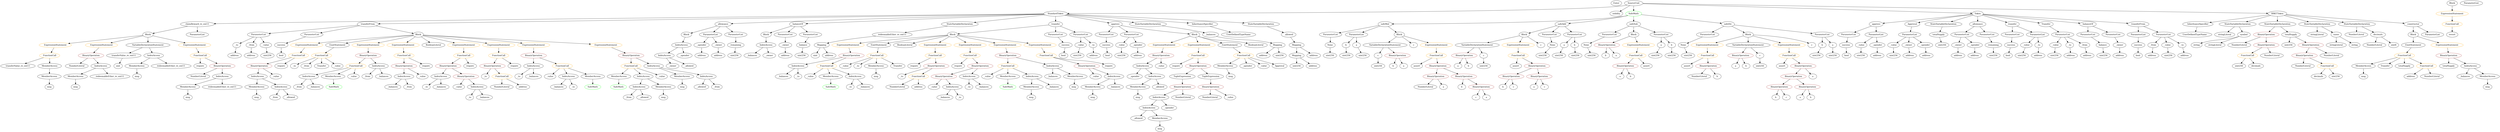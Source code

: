 strict digraph {
	graph [bb="0,0,14681,900"];
	node [label="\N"];
	Enter	[height=0.5,
		pos="9507.5,882",
		width=0.83628];
	ContractDefinition_StandardToken	[color=black,
		height=0.5,
		label=StandardToken,
		pos="6222.5,810",
		width=1.8897];
	FunctionDefinition_claimReward_re_ent11	[color=black,
		height=0.5,
		label=claimReward_re_ent11,
		pos="1172.5,738",
		width=2.6659];
	ContractDefinition_StandardToken -> FunctionDefinition_claimReward_re_ent11	[pos="e,1267.6,740.73 6154.5,808.21 5766.6,803.65 3792.1,780.18 2179.5,756 1851.1,751.08 1462.5,744.23 1278.8,740.93"];
	FunctionDefinition_transferFrom_1	[color=black,
		height=0.5,
		label=transferFrom,
		pos="2247.5,738",
		width=1.6402];
	ContractDefinition_StandardToken -> FunctionDefinition_transferFrom_1	[pos="e,2306.4,740.04 6154.7,807.81 5675.8,799.37 2805.5,748.83 2317.9,740.24"];
	FunctionDefinition_allowance_1	[color=black,
		height=0.5,
		label=allowance,
		pos="4295.5,738",
		width=1.3076];
	ContractDefinition_StandardToken -> FunctionDefinition_allowance_1	[pos="e,4342.2,741.29 6155.1,806.97 5939.3,800.4 5244.9,778.83 4670.5,756 4558.3,751.54 4427.3,745.38 4353.6,741.83"];
	FunctionDefinition_balanceOf_1	[color=black,
		height=0.5,
		label=balanceOf,
		pos="4728.5,738",
		width=1.3491];
	ContractDefinition_StandardToken -> FunctionDefinition_balanceOf_1	[pos="e,4776.4,741.25 6155.9,805.88 5905.8,794.16 5025.5,752.92 4787.9,741.79"];
	StateVariableDeclaration_Unnamed_3	[color=black,
		height=0.5,
		label=StateVariableDeclaration,
		pos="5623.5,738",
		width=2.8184];
	ContractDefinition_StandardToken -> StateVariableDeclaration_Unnamed_3	[pos="e,5706.6,748.71 6161.2,801.84 6056.4,789.59 5842,764.54 5717.9,750.04"];
	FunctionDefinition_transfer_1	[color=black,
		height=0.5,
		label=transfer,
		pos="6222.5,738",
		width=1.0719];
	ContractDefinition_StandardToken -> FunctionDefinition_transfer_1	[pos="e,6222.5,756.1 6222.5,791.7 6222.5,784.41 6222.5,775.73 6222.5,767.54"];
	FunctionDefinition_approve_1	[color=black,
		height=0.5,
		label=approve,
		pos="6546.5,738",
		width=1.1412];
	ContractDefinition_StandardToken -> FunctionDefinition_approve_1	[pos="e,6510.4,746.79 6273.8,797.91 6335.8,784.51 6439.3,762.15 6499.4,749.18"];
	StateVariableDeclaration_Unnamed_1	[color=black,
		height=0.5,
		label=StateVariableDeclaration,
		pos="6835.5,738",
		width=2.8184];
	ContractDefinition_StandardToken -> StateVariableDeclaration_Unnamed_1	[pos="e,6751.8,748.55 6284.1,801.97 6391.4,789.71 6613.5,764.35 6740.6,749.83"];
	InheritanceSpecifier_Unnamed	[color=black,
		height=0.5,
		label=InheritanceSpecifier,
		pos="7098.5,738",
		width=2.3333];
	ContractDefinition_StandardToken -> InheritanceSpecifier_Unnamed	[pos="e,7026.5,747.56 6288.3,805 6415.5,797.1 6703.6,778.3 6945.5,756 6968.1,753.91 6992.6,751.33 7015.2,748.82"];
	StateVariableDeclaration_Unnamed_2	[color=black,
		height=0.5,
		label=StateVariableDeclaration,
		pos="7392.5,738",
		width=2.8184];
	ContractDefinition_StandardToken -> StateVariableDeclaration_Unnamed_2	[pos="e,7304,747.06 6289.2,806.04 6446.4,798.9 6852.6,779.59 7191.5,756 7224.4,753.7 7260.4,750.79 7292.7,748.03"];
	Identifier__owner_1	[color=black,
		height=0.5,
		label=_owner,
		pos="3989.5,450",
		width=1.0719];
	MemberAccess_Unnamed_19	[color=black,
		height=0.5,
		label=MemberAccess,
		pos="438.47,378",
		width=1.9174];
	Identifier_msg_13	[color=black,
		height=0.5,
		label=msg,
		pos="438.47,306",
		width=0.75];
	MemberAccess_Unnamed_19 -> Identifier_msg_13	[pos="e,438.47,324.1 438.47,359.7 438.47,352.41 438.47,343.73 438.47,335.54"];
	NumberLiteral_Unnamed_9	[color=black,
		height=0.5,
		label=NumberLiteral,
		pos="13820,666",
		width=1.765];
	IndexAccess_Unnamed_11	[color=black,
		height=0.5,
		label=IndexAccess,
		pos="2586.5,378",
		width=1.6402];
	Identifier__to_8	[color=black,
		height=0.5,
		label=_to,
		pos="2495.5,306",
		width=0.75];
	IndexAccess_Unnamed_11 -> Identifier__to_8	[pos="e,2512.8,320.33 2565.4,360.76 2552.4,350.79 2535.7,337.93 2521.8,327.28"];
	Identifier__balances_9	[color=black,
		height=0.5,
		label=_balances,
		pos="2588.5,306",
		width=1.3214];
	IndexAccess_Unnamed_11 -> Identifier__balances_9	[pos="e,2588,324.1 2587,359.7 2587.2,352.41 2587.4,343.73 2587.7,335.54"];
	ParameterList_Unnamed_16	[color=black,
		height=0.5,
		label=ParameterList,
		pos="11588,666",
		width=1.7095];
	Parameter__owner_1	[color=black,
		height=0.5,
		label=_owner,
		pos="11549,594",
		width=1.0719];
	ParameterList_Unnamed_16 -> Parameter__owner_1	[pos="e,11559,611.79 11579,648.05 11575,640.14 11569,630.54 11564,621.69"];
	Parameter__spender_1	[color=black,
		height=0.5,
		label=_spender,
		pos="11651,594",
		width=1.2521];
	ParameterList_Unnamed_16 -> Parameter__spender_1	[pos="e,11637,611.47 11603,648.41 11611,639.87 11621,629.28 11629,619.79"];
	Block_Unnamed_9	[color=black,
		height=0.5,
		label=Block,
		pos="807.47,666",
		width=0.90558];
	FunctionDefinition_claimReward_re_ent11 -> Block_Unnamed_9	[pos="e,838.16,672.88 1107.2,724.49 1032.5,710.16 912.35,687.11 849.25,675.01"];
	ParameterList_Unnamed_30	[color=black,
		height=0.5,
		label=ParameterList,
		pos="1172.5,666",
		width=1.7095];
	FunctionDefinition_claimReward_re_ent11 -> ParameterList_Unnamed_30	[pos="e,1172.5,684.1 1172.5,719.7 1172.5,712.41 1172.5,703.73 1172.5,695.54"];
	IndexAccess_Unnamed_19	[color=black,
		height=0.5,
		label=IndexAccess,
		pos="3786.5,306",
		width=1.6402];
	Identifier__from_5	[color=black,
		height=0.5,
		label=_from,
		pos="3718.5,234",
		width=0.93331];
	IndexAccess_Unnamed_19 -> Identifier__from_5	[pos="e,3733.5,250.51 3770.4,288.41 3761.7,279.53 3751,268.44 3741.5,258.67"];
	Identifier__allowed_2	[color=black,
		height=0.5,
		label=_allowed,
		pos="3814.5,234",
		width=1.2244];
	IndexAccess_Unnamed_19 -> Identifier__allowed_2	[pos="e,3807.6,252.1 3793.4,287.7 3796.4,280.15 3800,271.12 3803.4,262.68"];
	Parameter_None	[color=black,
		height=0.5,
		label=None,
		pos="7844.5,594",
		width=0.85014];
	ElementaryTypeName_uint256_2	[color=black,
		height=0.5,
		label=uint256,
		pos="7836.5,522",
		width=1.0442];
	Parameter_None -> ElementaryTypeName_uint256_2	[pos="e,7838.4,540.1 7842.5,575.7 7841.7,568.41 7840.7,559.73 7839.7,551.54"];
	BinaryOperation_Unnamed_36	[color=brown,
		height=0.5,
		label=BinaryOperation,
		pos="516.47,522",
		width=1.9867];
	NumberLiteral_Unnamed_7	[color=black,
		height=0.5,
		label=NumberLiteral,
		pos="431.47,450",
		width=1.765];
	BinaryOperation_Unnamed_36 -> NumberLiteral_Unnamed_7	[pos="e,451.47,467.47 496.33,504.41 485.53,495.52 472.04,484.41 460.17,474.63"];
	IndexAccess_Unnamed_29	[color=black,
		height=0.5,
		label=IndexAccess,
		pos="572.47,450",
		width=1.6402];
	BinaryOperation_Unnamed_36 -> IndexAccess_Unnamed_29	[pos="e,559.04,467.79 530.03,504.05 536.63,495.8 544.71,485.7 552.04,476.54"];
	ParameterList_Unnamed_22	[color=black,
		height=0.5,
		label=ParameterList,
		pos="1515.5,666",
		width=1.7095];
	Parameter__to_3	[color=black,
		height=0.5,
		label=_to,
		pos="1381.5,594",
		width=0.75];
	ParameterList_Unnamed_22 -> Parameter__to_3	[pos="e,1402.2,605.82 1486.4,649.81 1464.5,638.36 1434.5,622.68 1412.1,611.03"];
	Parameter__from_1	[color=black,
		height=0.5,
		label=_from,
		pos="1471.5,594",
		width=0.93331];
	ParameterList_Unnamed_22 -> Parameter__from_1	[pos="e,1481.7,611.31 1504.8,648.05 1499.7,639.94 1493.5,630.04 1487.8,621.01"];
	Parameter__value_4	[color=black,
		height=0.5,
		label=_value,
		pos="1560.5,594",
		width=0.96103];
	ParameterList_Unnamed_22 -> Parameter__value_4	[pos="e,1550,611.31 1526.4,648.05 1531.6,639.85 1538.1,629.83 1543.9,620.71"];
	ElementaryTypeName_uint256_6	[color=black,
		height=0.5,
		label=uint256,
		pos="9939.5,522",
		width=1.0442];
	Identifier_b_9	[color=black,
		height=0.5,
		label=b,
		pos="8874.5,306",
		width=0.75];
	BinaryOperation_Unnamed_2	[color=brown,
		height=0.5,
		label=BinaryOperation,
		pos="8434.5,378",
		width=1.9867];
	NumberLiteral_Unnamed	[color=black,
		height=0.5,
		label=NumberLiteral,
		pos="8358.5,306",
		width=1.765];
	BinaryOperation_Unnamed_2 -> NumberLiteral_Unnamed	[pos="e,8376.6,323.71 8416.5,360.41 8407.1,351.76 8395.4,341 8385,331.42"];
	Identifier_a_1	[color=black,
		height=0.5,
		label=a,
		pos="8467.5,306",
		width=0.75];
	BinaryOperation_Unnamed_2 -> Identifier_a_1	[pos="e,8459.6,323.62 8442.6,359.7 8446.3,351.95 8450.7,342.64 8454.7,334.02"];
	VariableDeclaration_redeemableEther_re_ent11	[color=black,
		height=0.5,
		label=redeemableEther_re_ent11,
		pos="5279.5,666",
		width=3.0263];
	Mapping_Unnamed_3	[color=black,
		height=0.5,
		label=Mapping,
		pos="4888.5,594",
		width=1.2105];
	VariableDeclaration_redeemableEther_re_ent11 -> Mapping_Unnamed_3	[pos="e,4921,606.32 5191.6,655.01 5122.9,646.3 5025.4,631.92 4941.5,612 4938.3,611.26 4935.1,610.42 4931.9,609.53"];
	ElementaryTypeName_uint256_15	[color=black,
		height=0.5,
		label=uint256,
		pos="11455,594",
		width=1.0442];
	Identifier_SafeMath_3	[color=green,
		height=0.5,
		label=SafeMath,
		pos="1939.5,306",
		width=1.2798];
	Identifier_msg_7	[color=black,
		height=0.5,
		label=msg,
		pos="6863.5,18",
		width=0.75];
	ElementaryTypeName_uint256_10	[color=black,
		height=0.5,
		label=uint256,
		pos="9369.5,522",
		width=1.0442];
	ElementaryTypeName_uint256_32	[color=black,
		height=0.5,
		label=uint256,
		pos="13133,450",
		width=1.0442];
	Identifier_msg_2	[color=black,
		height=0.5,
		label=msg,
		pos="6090.5,234",
		width=0.75];
	NumberLiteral_Unnamed_12	[color=black,
		height=0.5,
		label=NumberLiteral,
		pos="13155,594",
		width=1.765];
	ExpressionStatement_Unnamed_1	[color=orange,
		height=0.5,
		label=ExpressionStatement,
		pos="10058,594",
		width=2.458];
	FunctionCall_Unnamed_1	[color=orange,
		height=0.5,
		label=FunctionCall,
		pos="10058,522",
		width=1.6125];
	ExpressionStatement_Unnamed_1 -> FunctionCall_Unnamed_1	[pos="e,10058,540.1 10058,575.7 10058,568.41 10058,559.73 10058,551.54"];
	Identifier__value_1	[color=black,
		height=0.5,
		label=_value,
		pos="5503.5,306",
		width=0.96103];
	Mapping_Unnamed	[color=black,
		height=0.5,
		label=Mapping,
		pos="7497.5,594",
		width=1.2105];
	ElementaryTypeName_address_11	[color=black,
		height=0.5,
		label=address,
		pos="7446.5,522",
		width=1.0996];
	Mapping_Unnamed -> ElementaryTypeName_address_11	[pos="e,7458.5,539.47 7485.4,576.41 7479.4,568.13 7471.9,557.92 7465.2,548.66"];
	ElementaryTypeName_uint256_23	[color=black,
		height=0.5,
		label=uint256,
		pos="7541.5,522",
		width=1.0442];
	Mapping_Unnamed -> ElementaryTypeName_uint256_23	[pos="e,7531.2,539.31 7508.1,576.05 7513.2,567.94 7519.4,558.04 7525.1,549.01"];
	FunctionDefinition_transferFrom_1 -> ParameterList_Unnamed_22	[pos="e,1573.5,672.55 2191.6,731.65 2059.6,719.03 1729.1,687.43 1584.8,673.63"];
	ParameterList_Unnamed_23	[color=black,
		height=0.5,
		label=ParameterList,
		pos="2041.5,666",
		width=1.7095];
	FunctionDefinition_transferFrom_1 -> ParameterList_Unnamed_23	[pos="e,2080.6,680.29 2209.2,724 2176,712.71 2127.7,696.29 2091.4,683.97"];
	Block_Unnamed_5	[color=black,
		height=0.5,
		label=Block,
		pos="2453.5,666",
		width=0.90558];
	FunctionDefinition_transferFrom_1 -> Block_Unnamed_5	[pos="e,2426.3,676.25 2285.7,724 2322.7,711.42 2378.5,692.47 2415.4,679.92"];
	Identifier_a_5	[color=black,
		height=0.5,
		label=a,
		pos="10602,234",
		width=0.75];
	NumberLiteral_Unnamed_4	[color=black,
		height=0.5,
		label=NumberLiteral,
		pos="7154.5,234",
		width=1.765];
	Identifier__value_8	[color=black,
		height=0.5,
		label=_value,
		pos="3251.5,378",
		width=0.96103];
	FunctionCall_Unnamed_9	[color=orange,
		height=0.5,
		label=FunctionCall,
		pos="5950.5,450",
		width=1.6125];
	Identifier__value_2	[color=black,
		height=0.5,
		label=_value,
		pos="5828.5,378",
		width=0.96103];
	FunctionCall_Unnamed_9 -> Identifier__value_2	[pos="e,5851.1,391.98 5923.7,433.64 5905.2,423.01 5880.4,408.82 5860.8,397.56"];
	MemberAccess_Unnamed_2	[color=black,
		height=0.5,
		label=MemberAccess,
		pos="5950.5,378",
		width=1.9174];
	FunctionCall_Unnamed_9 -> MemberAccess_Unnamed_2	[pos="e,5950.5,396.1 5950.5,431.7 5950.5,424.41 5950.5,415.73 5950.5,407.54"];
	IndexAccess_Unnamed_4	[color=black,
		height=0.5,
		label=IndexAccess,
		pos="6096.5,378",
		width=1.6402];
	FunctionCall_Unnamed_9 -> IndexAccess_Unnamed_4	[pos="e,6065.7,393.78 5981.1,434.33 6002.7,423.95 6031.9,409.94 6055.6,398.61"];
	Identifier__from_1	[color=black,
		height=0.5,
		label=_from,
		pos="1583.5,234",
		width=0.93331];
	ParameterList_Unnamed_3	[color=black,
		height=0.5,
		label=ParameterList,
		pos="10012,666",
		width=1.7095];
	Parameter_None_1	[color=black,
		height=0.5,
		label=None,
		pos="9921.5,594",
		width=0.85014];
	ParameterList_Unnamed_3 -> Parameter_None_1	[pos="e,9939.4,608.79 9991.4,648.76 9978.6,638.92 9962.1,626.26 9948.4,615.7"];
	Mapping_Unnamed_2	[color=black,
		height=0.5,
		label=Mapping,
		pos="7640.5,522",
		width=1.2105];
	ElementaryTypeName_uint256_24	[color=black,
		height=0.5,
		label=uint256,
		pos="7640.5,450",
		width=1.0442];
	Mapping_Unnamed_2 -> ElementaryTypeName_uint256_24	[pos="e,7640.5,468.1 7640.5,503.7 7640.5,496.41 7640.5,487.73 7640.5,479.54"];
	ElementaryTypeName_address_13	[color=black,
		height=0.5,
		label=address,
		pos="7735.5,450",
		width=1.0996];
	Mapping_Unnamed_2 -> ElementaryTypeName_address_13	[pos="e,7715.2,465.92 7661.1,505.81 7674.2,496.11 7691.5,483.39 7706.1,472.64"];
	EmitStatement_Unnamed_3	[color=black,
		height=0.5,
		label=EmitStatement,
		pos="14143,594",
		width=1.7788];
	FunctionCall_Unnamed_28	[color=orange,
		height=0.5,
		label=FunctionCall,
		pos="14121,522",
		width=1.6125];
	EmitStatement_Unnamed_3 -> FunctionCall_Unnamed_28	[pos="e,14127,540.1 14138,575.7 14136,568.24 14133,559.32 14130,550.97"];
	Identifier__to	[color=black,
		height=0.5,
		label=_to,
		pos="5311.5,378",
		width=0.75];
	Parameter_None_2	[color=black,
		height=0.5,
		label=None,
		pos="9342.5,594",
		width=0.85014];
	Parameter_None_2 -> ElementaryTypeName_uint256_10	[pos="e,9363,539.79 9349,576.05 9352,568.32 9355.6,558.96 9359,550.27"];
	Identifier__value_3	[color=black,
		height=0.5,
		label=_value,
		pos="4786.5,378",
		width=0.96103];
	VariableDeclaration__value	[color=black,
		height=0.5,
		label=_value,
		pos="12122,594",
		width=0.96103];
	ElementaryTypeName_uint256_21	[color=black,
		height=0.5,
		label=uint256,
		pos="12114,522",
		width=1.0442];
	VariableDeclaration__value -> ElementaryTypeName_uint256_21	[pos="e,12116,540.1 12120,575.7 12120,568.41 12119,559.73 12118,551.54"];
	Identifier__from_3	[color=black,
		height=0.5,
		label=_from,
		pos="1728.5,306",
		width=0.93331];
	ElementaryTypeName_address_14	[color=black,
		height=0.5,
		label=address,
		pos="6436.5,522",
		width=1.0996];
	ElementaryTypeName_uint256_30	[color=black,
		height=0.5,
		label=uint256,
		pos="13435,594",
		width=1.0442];
	VariableDeclaration__to	[color=black,
		height=0.5,
		label=_to,
		pos="12205,594",
		width=0.75];
	ElementaryTypeName_address_8	[color=black,
		height=0.5,
		label=address,
		pos="12209,522",
		width=1.0996];
	VariableDeclaration__to -> ElementaryTypeName_address_8	[pos="e,12208,540.1 12206,575.7 12207,568.41 12207,559.73 12208,551.54"];
	Parameter_success_4	[color=black,
		height=0.5,
		label=success,
		pos="1655.5,594",
		width=1.1135];
	ParameterList_Unnamed_23 -> Parameter_success_4	[pos="e,1689.1,604.12 1986.7,657.33 1923,648.07 1814.6,631.32 1722.5,612 1715.2,610.48 1707.6,608.7 1700.1,606.88"];
	ElementaryTypeName_uint256_1	[color=black,
		height=0.5,
		label=uint256,
		pos="7929.5,522",
		width=1.0442];
	VariableDeclaration_decimals	[color=black,
		height=0.5,
		label=decimals,
		pos="13945,666",
		width=1.1967];
	NumberLiteral_Unnamed_8	[color=black,
		height=0.5,
		label=NumberLiteral,
		pos="13922,594",
		width=1.765];
	VariableDeclaration_decimals -> NumberLiteral_Unnamed_8	[pos="e,13928,612.1 13940,647.7 13937,640.24 13934,631.32 13932,622.97"];
	ElementaryTypeName_uint8	[color=black,
		height=0.5,
		label=uint8,
		pos="14032,594",
		width=0.7947];
	VariableDeclaration_decimals -> ElementaryTypeName_uint8	[pos="e,14015,608.83 13965,649.46 13977,639.58 13993,626.66 14007,615.89"];
	MemberAccess_Unnamed_6	[color=black,
		height=0.5,
		label=MemberAccess,
		pos="1471.5,306",
		width=1.9174];
	Identifier_msg_4	[color=black,
		height=0.5,
		label=msg,
		pos="1471.5,234",
		width=0.75];
	MemberAccess_Unnamed_6 -> Identifier_msg_4	[pos="e,1471.5,252.1 1471.5,287.7 1471.5,280.41 1471.5,271.73 1471.5,263.54"];
	BinaryOperation_Unnamed_20	[color=brown,
		height=0.5,
		label=BinaryOperation,
		pos="5567.5,378",
		width=1.9867];
	BinaryOperation_Unnamed_20 -> Identifier__value_1	[pos="e,5517.9,322.83 5552,360.05 5544,351.38 5534.3,340.67 5525.5,331.15"];
	IndexAccess_Unnamed_1	[color=black,
		height=0.5,
		label=IndexAccess,
		pos="5615.5,306",
		width=1.6402];
	BinaryOperation_Unnamed_20 -> IndexAccess_Unnamed_1	[pos="e,5604,323.79 5579.1,360.05 5584.6,351.97 5591.4,342.12 5597.6,333.11"];
	IndexAccess_Unnamed_8	[color=black,
		height=0.5,
		label=IndexAccess,
		pos="1489.5,378",
		width=1.6402];
	IndexAccess_Unnamed_8 -> MemberAccess_Unnamed_6	[pos="e,1475.9,324.1 1485,359.7 1483.1,352.32 1480.9,343.52 1478.7,335.25"];
	IndexAccess_Unnamed_9	[color=black,
		height=0.5,
		label=IndexAccess,
		pos="1617.5,306",
		width=1.6402];
	IndexAccess_Unnamed_8 -> IndexAccess_Unnamed_9	[pos="e,1589.8,322.16 1517.2,361.81 1535.5,351.81 1559.7,338.6 1579.7,327.65"];
	VariableDeclarationStatement_Unnamed_2	[color=black,
		height=0.5,
		label=VariableDeclarationStatement,
		pos="8683.5,594",
		width=3.3174];
	BinaryOperation_Unnamed_13	[color=brown,
		height=0.5,
		label=BinaryOperation,
		pos="8680.5,522",
		width=1.9867];
	VariableDeclarationStatement_Unnamed_2 -> BinaryOperation_Unnamed_13	[pos="e,8681.2,540.1 8682.7,575.7 8682.4,568.41 8682,559.73 8681.7,551.54"];
	VariableDeclaration_c_2	[color=black,
		height=0.5,
		label=c,
		pos="8797.5,522",
		width=0.75];
	VariableDeclarationStatement_Unnamed_2 -> VariableDeclaration_c_2	[pos="e,8778,534.97 8711.1,576.05 8728.4,565.43 8750.6,551.76 8768.2,540.95"];
	MemberAccess_Unnamed_14	[color=black,
		height=0.5,
		label=MemberAccess,
		pos="7211.5,450",
		width=1.9174];
	Identifier_msg_9	[color=black,
		height=0.5,
		label=msg,
		pos="7277.5,378",
		width=0.75];
	MemberAccess_Unnamed_14 -> Identifier_msg_9	[pos="e,7263.4,393.89 7227.4,432.05 7235.9,423.04 7246.5,411.83 7255.8,402.04"];
	Block_Unnamed_8	[color=black,
		height=0.5,
		label=Block,
		pos="4076.5,666",
		width=0.90558];
	IndexAccess_Unnamed_25	[color=black,
		height=0.5,
		label=IndexAccess,
		pos="4039.5,594",
		width=1.6402];
	Block_Unnamed_8 -> IndexAccess_Unnamed_25	[pos="e,4048.4,611.96 4067.7,648.41 4063.5,640.51 4058.4,630.85 4053.7,621.94"];
	ExpressionStatement_Unnamed_12	[color=orange,
		height=0.5,
		label=ExpressionStatement,
		pos="1819.5,594",
		width=2.458];
	FunctionCall_Unnamed_15	[color=orange,
		height=0.5,
		label=FunctionCall,
		pos="1749.5,522",
		width=1.6125];
	ExpressionStatement_Unnamed_12 -> FunctionCall_Unnamed_15	[pos="e,1765.8,539.31 1802.5,576.05 1793.9,567.42 1783.2,556.76 1773.7,547.27"];
	FunctionDefinition_safeMul	[color=black,
		height=0.5,
		label=safeMul,
		pos="8078.5,738",
		width=1.1135];
	ParameterList_Unnamed_1	[color=black,
		height=0.5,
		label=ParameterList,
		pos="7852.5,666",
		width=1.7095];
	FunctionDefinition_safeMul -> ParameterList_Unnamed_1	[pos="e,7893.6,679.74 8046.1,726.97 8009.2,715.53 7948.2,696.66 7904.6,683.14"];
	ParameterList_Unnamed	[color=black,
		height=0.5,
		label=ParameterList,
		pos="7996.5,666",
		width=1.7095];
	FunctionDefinition_safeMul -> ParameterList_Unnamed	[pos="e,8015.8,683.47 8060.3,721.46 8049.7,712.48 8036.3,700.98 8024.4,690.87"];
	Block_Unnamed	[color=black,
		height=0.5,
		label=Block,
		pos="8242.5,666",
		width=0.90558];
	FunctionDefinition_safeMul -> Block_Unnamed	[pos="e,8217.1,677.84 8106.7,724.97 8134.3,713.16 8176.6,695.12 8206.6,682.31"];
	ElementaryTypeName_uint	[color=black,
		height=0.5,
		label=uint,
		pos="4836.5,522",
		width=0.75];
	BinaryOperation_Unnamed_40	[color=brown,
		height=0.5,
		label=BinaryOperation,
		pos="13308,594",
		width=1.9867];
	FunctionCall_Unnamed_27	[color=orange,
		height=0.5,
		label=FunctionCall,
		pos="13193,522",
		width=1.6125];
	BinaryOperation_Unnamed_40 -> FunctionCall_Unnamed_27	[pos="e,13219,538.5 13282,576.94 13266,567.29 13246,554.89 13229,544.41"];
	NumberLiteral_Unnamed_13	[color=black,
		height=0.5,
		label=NumberLiteral,
		pos="13333,522",
		width=1.765];
	BinaryOperation_Unnamed_40 -> NumberLiteral_Unnamed_13	[pos="e,13327,540.1 13315,575.7 13317,568.15 13321,559.12 13324,550.68"];
	IndexAccess_Unnamed_21	[color=black,
		height=0.5,
		label=IndexAccess,
		pos="6858.5,234",
		width=1.6402];
	IndexAccess_Unnamed_22	[color=black,
		height=0.5,
		label=IndexAccess,
		pos="6797.5,162",
		width=1.6402];
	IndexAccess_Unnamed_21 -> IndexAccess_Unnamed_22	[pos="e,6811.8,179.47 6844,216.41 6836.6,207.95 6827.5,197.49 6819.3,188.08"];
	Identifier__spender	[color=black,
		height=0.5,
		label=_spender,
		pos="6919.5,162",
		width=1.2521];
	IndexAccess_Unnamed_21 -> Identifier__spender	[pos="e,6905.1,179.47 6872.9,216.41 6880.3,207.95 6889.4,197.49 6897.6,188.08"];
	VariableDeclarationStatement_Unnamed	[color=black,
		height=0.5,
		label=VariableDeclarationStatement,
		pos="8160.5,594",
		width=3.3174];
	VariableDeclaration_c	[color=black,
		height=0.5,
		label=c,
		pos="8135.5,522",
		width=0.75];
	VariableDeclarationStatement_Unnamed -> VariableDeclaration_c	[pos="e,8141.4,539.62 8154.3,575.7 8151.6,568.04 8148.3,558.85 8145.2,550.3"];
	BinaryOperation_Unnamed	[color=brown,
		height=0.5,
		label=BinaryOperation,
		pos="8252.5,522",
		width=1.9867];
	VariableDeclarationStatement_Unnamed -> BinaryOperation_Unnamed	[pos="e,8230.7,539.55 8182.7,576.05 8194.5,567.13 8209,556.06 8221.8,546.34"];
	MemberAccess_Unnamed_9	[color=black,
		height=0.5,
		label=MemberAccess,
		pos="4045.5,378",
		width=1.9174];
	Identifier_msg_5	[color=black,
		height=0.5,
		label=msg,
		pos="4046.5,306",
		width=0.75];
	MemberAccess_Unnamed_9 -> Identifier_msg_5	[pos="e,4046.2,324.1 4045.7,359.7 4045.8,352.41 4045.9,343.73 4046.1,335.54"];
	Block_Unnamed_6	[color=black,
		height=0.5,
		label=Block,
		pos="4543.5,666",
		width=0.90558];
	IndexAccess_Unnamed_20	[color=black,
		height=0.5,
		label=IndexAccess,
		pos="4542.5,594",
		width=1.6402];
	Block_Unnamed_6 -> IndexAccess_Unnamed_20	[pos="e,4542.7,612.1 4543.2,647.7 4543.1,640.41 4543,631.73 4542.9,623.54"];
	NumberLiteral_Unnamed_5	[color=black,
		height=0.5,
		label=NumberLiteral,
		pos="6999.5,234",
		width=1.765];
	NumberLiteral_Unnamed_1	[color=black,
		height=0.5,
		label=NumberLiteral,
		pos="10038,378",
		width=1.765];
	Identifier__to_2	[color=black,
		height=0.5,
		label=_to,
		pos="5719.5,306",
		width=0.75];
	IndexAccess_Unnamed_7	[color=black,
		height=0.5,
		label=IndexAccess,
		pos="2362.5,378",
		width=1.6402];
	Identifier__balances_7	[color=black,
		height=0.5,
		label=_balances,
		pos="2289.5,306",
		width=1.3214];
	IndexAccess_Unnamed_7 -> Identifier__balances_7	[pos="e,2306.4,323.23 2345.2,360.41 2336,351.63 2324.6,340.69 2314.5,331"];
	Identifier__from	[color=black,
		height=0.5,
		label=_from,
		pos="2388.5,306",
		width=0.93331];
	IndexAccess_Unnamed_7 -> Identifier__from	[pos="e,2382.1,324.1 2368.9,359.7 2371.7,352.15 2375.1,343.12 2378.2,334.68"];
	MemberAccess_Unnamed_10	[color=black,
		height=0.5,
		label=MemberAccess,
		pos="3665.5,378",
		width=1.9174];
	Identifier_SafeMath_4	[color=green,
		height=0.5,
		label=SafeMath,
		pos="3663.5,306",
		width=1.2798];
	MemberAccess_Unnamed_10 -> Identifier_SafeMath_4	[pos="e,3664,324.1 3665,359.7 3664.8,352.41 3664.5,343.73 3664.3,335.54"];
	BinaryOperation_Unnamed_30	[color=brown,
		height=0.5,
		label=BinaryOperation,
		pos="3738.5,522",
		width=1.9867];
	FunctionCall_Unnamed_19	[color=orange,
		height=0.5,
		label=FunctionCall,
		pos="3738.5,450",
		width=1.6125];
	BinaryOperation_Unnamed_30 -> FunctionCall_Unnamed_19	[pos="e,3738.5,468.1 3738.5,503.7 3738.5,496.41 3738.5,487.73 3738.5,479.54"];
	IndexAccess_Unnamed_16	[color=black,
		height=0.5,
		label=IndexAccess,
		pos="3873.5,450",
		width=1.6402];
	BinaryOperation_Unnamed_30 -> IndexAccess_Unnamed_16	[pos="e,3844.7,465.94 3768.8,505.29 3788.2,495.22 3813.6,482.05 3834.5,471.21"];
	BinaryOperation_Unnamed_18	[color=brown,
		height=0.5,
		label=BinaryOperation,
		pos="6424.5,450",
		width=1.9867];
	Identifier__value	[color=black,
		height=0.5,
		label=_value,
		pos="6478.5,378",
		width=0.96103];
	BinaryOperation_Unnamed_18 -> Identifier__value	[pos="e,6466.3,394.83 6437.5,432.05 6444.1,423.56 6452.2,413.11 6459.4,403.73"];
	IndexAccess_Unnamed	[color=black,
		height=0.5,
		label=IndexAccess,
		pos="6590.5,378",
		width=1.6402];
	BinaryOperation_Unnamed_18 -> IndexAccess_Unnamed	[pos="e,6556.9,393.16 6460.1,433.98 6485.4,423.31 6519.6,408.9 6546.6,397.52"];
	NumberLiteral_Unnamed_11	[color=black,
		height=0.5,
		label=NumberLiteral,
		pos="13466,450",
		width=1.765];
	BinaryOperation_Unnamed_38	[color=brown,
		height=0.5,
		label=BinaryOperation,
		pos="13536,522",
		width=1.9867];
	BinaryOperation_Unnamed_38 -> NumberLiteral_Unnamed_11	[pos="e,13483,467.79 13520,504.05 13511,495.54 13501,485.07 13491,475.68"];
	FunctionCall_Unnamed_26	[color=orange,
		height=0.5,
		label=FunctionCall,
		pos="13606,450",
		width=1.6125];
	BinaryOperation_Unnamed_38 -> FunctionCall_Unnamed_26	[pos="e,13590,467.31 13553,504.05 13562,495.42 13573,484.76 13582,475.27"];
	ElementaryTypeName_uint256_27	[color=black,
		height=0.5,
		label=uint256,
		pos="4753.5,522",
		width=1.0442];
	ElementaryTypeName_address_22	[color=black,
		height=0.5,
		label=address,
		pos="4163.5,522",
		width=1.0996];
	NumberLiteral_Unnamed_3	[color=black,
		height=0.5,
		label=NumberLiteral,
		pos="2953.5,306",
		width=1.765];
	Identifier_assert_1	[color=black,
		height=0.5,
		label=assert,
		pos="9971.5,450",
		width=0.89172];
	Block_Unnamed_3	[color=black,
		height=0.5,
		label=Block,
		pos="8957.5,666",
		width=0.90558];
	Block_Unnamed_3 -> VariableDeclarationStatement_Unnamed_2	[pos="e,8742.5,610.09 8928.1,657.51 8886.8,646.94 8810.1,627.35 8753.5,612.9"];
	ExpressionStatement_Unnamed_4	[color=orange,
		height=0.5,
		label=ExpressionStatement,
		pos="8909.5,594",
		width=2.458];
	Block_Unnamed_3 -> ExpressionStatement_Unnamed_4	[pos="e,8921.2,612.12 8946.3,648.76 8940.8,640.7 8934,630.74 8927.7,621.6"];
	Identifier_c_6	[color=black,
		height=0.5,
		label=c,
		pos="9042.5,594",
		width=0.75];
	Block_Unnamed_3 -> Identifier_c_6	[pos="e,9026,608.54 8975.1,650.5 8987.3,640.47 9003.6,626.99 9017.2,615.83"];
	Parameter_a_3	[color=black,
		height=0.5,
		label=a,
		pos="9194.5,594",
		width=0.75];
	ElementaryTypeName_uint256_11	[color=black,
		height=0.5,
		label=uint256,
		pos="9183.5,522",
		width=1.0442];
	Parameter_a_3 -> ElementaryTypeName_uint256_11	[pos="e,9186.2,540.1 9191.8,575.7 9190.6,568.32 9189.2,559.52 9187.9,551.25"];
	BinaryOperation_Unnamed_16	[color=brown,
		height=0.5,
		label=BinaryOperation,
		pos="8910.5,378",
		width=1.9867];
	BinaryOperation_Unnamed_16 -> Identifier_b_9	[pos="e,8882.8,323.14 8901.6,359.7 8897.5,351.75 8892.6,342.16 8888,333.34"];
	Identifier_c_5	[color=black,
		height=0.5,
		label=c,
		pos="8946.5,306",
		width=0.75];
	BinaryOperation_Unnamed_16 -> Identifier_c_5	[pos="e,8938.2,323.14 8919.4,359.7 8923.5,351.75 8928.4,342.16 8932.9,333.34"];
	FunctionCall_Unnamed_21	[color=orange,
		height=0.5,
		label=FunctionCall,
		pos="7052.5,522",
		width=1.6125];
	Identifier_require_7	[color=black,
		height=0.5,
		label=require,
		pos="6926.5,450",
		width=1.0026];
	FunctionCall_Unnamed_21 -> Identifier_require_7	[pos="e,6949.9,464.04 7025.1,505.81 7005.9,495.15 6980.2,480.83 6959.8,469.5"];
	BinaryOperation_Unnamed_31	[color=brown,
		height=0.5,
		label=BinaryOperation,
		pos="7052.5,450",
		width=1.9867];
	FunctionCall_Unnamed_21 -> BinaryOperation_Unnamed_31	[pos="e,7052.5,468.1 7052.5,503.7 7052.5,496.41 7052.5,487.73 7052.5,479.54"];
	ExpressionStatement_Unnamed_23	[color=orange,
		height=0.5,
		label=ExpressionStatement,
		pos="14357,594",
		width=2.458];
	BinaryOperation_Unnamed_41	[color=brown,
		height=0.5,
		label=BinaryOperation,
		pos="14379,522",
		width=1.9867];
	ExpressionStatement_Unnamed_23 -> BinaryOperation_Unnamed_41	[pos="e,14374,540.1 14363,575.7 14365,568.24 14368,559.32 14371,550.97"];
	BinaryOperation_Unnamed_23	[color=brown,
		height=0.5,
		label=BinaryOperation,
		pos="2898.5,450",
		width=1.9867];
	Identifier__to_6	[color=black,
		height=0.5,
		label=_to,
		pos="2852.5,378",
		width=0.75];
	BinaryOperation_Unnamed_23 -> Identifier__to_6	[pos="e,2862.9,394.83 2887.3,432.05 2881.9,423.73 2875.2,413.54 2869.1,404.32"];
	FunctionCall_Unnamed_13	[color=orange,
		height=0.5,
		label=FunctionCall,
		pos="2955.5,378",
		width=1.6125];
	BinaryOperation_Unnamed_23 -> FunctionCall_Unnamed_13	[pos="e,2941.8,395.79 2912.3,432.05 2919,423.8 2927.2,413.7 2934.7,404.54"];
	ElementaryTypeName_uint256_20	[color=black,
		height=0.5,
		label=uint256,
		pos="11758,522",
		width=1.0442];
	InheritanceSpecifier_Unnamed_1	[color=black,
		height=0.5,
		label=InheritanceSpecifier,
		pos="12928,738",
		width=2.3333];
	UserDefinedTypeName_Unnamed_1	[color=black,
		height=0.5,
		label=UserDefinedTypeName,
		pos="12900,666",
		width=2.7214];
	InheritanceSpecifier_Unnamed_1 -> UserDefinedTypeName_Unnamed_1	[pos="e,12907,684.1 12922,719.7 12919,712.15 12915,703.12 12912,694.68"];
	Identifier_require	[color=black,
		height=0.5,
		label=require,
		pos="5411.5,450",
		width=1.0026];
	EmitStatement_Unnamed_1	[color=black,
		height=0.5,
		label=EmitStatement,
		pos="1998.5,594",
		width=1.7788];
	FunctionCall_Unnamed_20	[color=orange,
		height=0.5,
		label=FunctionCall,
		pos="1883.5,522",
		width=1.6125];
	EmitStatement_Unnamed_1 -> FunctionCall_Unnamed_20	[pos="e,1909.1,538.58 1972.4,577.12 1956.5,567.47 1936.1,555.04 1918.8,544.52"];
	Parameter__spender_3	[color=black,
		height=0.5,
		label=_spender,
		pos="4161.5,594",
		width=1.2521];
	Parameter__spender_3 -> ElementaryTypeName_address_22	[pos="e,4163,540.1 4162,575.7 4162.2,568.41 4162.4,559.73 4162.7,551.54"];
	ElementaryTypeName_address_21	[color=black,
		height=0.5,
		label=address,
		pos="4260.5,522",
		width=1.0996];
	ParameterList_Unnamed_18	[color=black,
		height=0.5,
		label=ParameterList,
		pos="12156,666",
		width=1.7095];
	ParameterList_Unnamed_18 -> VariableDeclaration__value	[pos="e,12131,611.62 12148,647.7 12144,639.87 12140,630.44 12135,621.73"];
	ParameterList_Unnamed_18 -> VariableDeclaration__to	[pos="e,12194,610.83 12168,648.05 12174,639.65 12181,629.32 12188,620.02"];
	VariableDeclaration__from	[color=black,
		height=0.5,
		label=_from,
		pos="12290,594",
		width=0.93331];
	ParameterList_Unnamed_18 -> VariableDeclaration__from	[pos="e,12267,607.14 12186,649.81 12207,638.77 12235,623.81 12257,612.31"];
	VariableDeclaration__allowed	[color=black,
		height=0.5,
		label=_allowed,
		pos="7482.5,666",
		width=1.2244];
	Mapping_Unnamed_1	[color=black,
		height=0.5,
		label=Mapping,
		pos="7640.5,594",
		width=1.2105];
	VariableDeclaration__allowed -> Mapping_Unnamed_1	[pos="e,7611.4,607.88 7511.5,652.16 7536.7,641 7573.4,624.72 7601.2,612.39"];
	ElementaryTypeName_address	[color=black,
		height=0.5,
		label=address,
		pos="12496,522",
		width=1.0996];
	ElementaryTypeName_address_10	[color=black,
		height=0.5,
		label=address,
		pos="11354,522",
		width=1.0996];
	ParameterList_Unnamed_11	[color=black,
		height=0.5,
		label=ParameterList,
		pos="11870,666",
		width=1.7095];
	Parameter_success	[color=black,
		height=0.5,
		label=success,
		pos="11864,594",
		width=1.1135];
	ParameterList_Unnamed_11 -> Parameter_success	[pos="e,11866,612.1 11869,647.7 11868,640.41 11868,631.73 11867,623.54"];
	IndexAccess_Unnamed_9 -> Identifier__from_1	[pos="e,1591.5,251.62 1609.1,287.7 1605.3,279.87 1600.7,270.44 1596.5,261.73"];
	Identifier__allowed	[color=black,
		height=0.5,
		label=_allowed,
		pos="1679.5,234",
		width=1.2244];
	IndexAccess_Unnamed_9 -> Identifier__allowed	[pos="e,1664.9,251.47 1632.2,288.41 1639.7,279.95 1648.9,269.49 1657.3,260.08"];
	FunctionDefinition_approve	[color=black,
		height=0.5,
		label=approve,
		pos="11051,738",
		width=1.1412];
	ParameterList_Unnamed_15	[color=black,
		height=0.5,
		label=ParameterList,
		pos="10885,666",
		width=1.7095];
	FunctionDefinition_approve -> ParameterList_Unnamed_15	[pos="e,10919,681.35 11023,724.81 10997,714.03 10959,698.13 10930,685.74"];
	ParameterList_Unnamed_14	[color=black,
		height=0.5,
		label=ParameterList,
		pos="11051,666",
		width=1.7095];
	FunctionDefinition_approve -> ParameterList_Unnamed_14	[pos="e,11051,684.1 11051,719.7 11051,712.41 11051,703.73 11051,695.54"];
	VariableDeclaration__value_1	[color=black,
		height=0.5,
		label=_value,
		pos="11161,594",
		width=0.96103];
	ElementaryTypeName_uint256_22	[color=black,
		height=0.5,
		label=uint256,
		pos="11159,522",
		width=1.0442];
	VariableDeclaration__value_1 -> ElementaryTypeName_uint256_22	[pos="e,11160,540.1 11161,575.7 11161,568.41 11161,559.73 11160,551.54"];
	BinaryOperation_Unnamed_3	[color=brown,
		height=0.5,
		label=BinaryOperation,
		pos="8595.5,378",
		width=1.9867];
	Identifier_b_1	[color=black,
		height=0.5,
		label=b,
		pos="8572.5,306",
		width=0.75];
	BinaryOperation_Unnamed_3 -> Identifier_b_1	[pos="e,8578.1,324.1 8589.8,359.7 8587.3,352.24 8584.4,343.32 8581.7,334.97"];
	BinaryOperation_Unnamed_4	[color=brown,
		height=0.5,
		label=BinaryOperation,
		pos="8689.5,306",
		width=1.9867];
	BinaryOperation_Unnamed_3 -> BinaryOperation_Unnamed_4	[pos="e,8667.4,323.47 8617.7,360.41 8629.8,351.43 8644.9,340.19 8658.1,330.34"];
	ElementaryTypeName_uint256_7	[color=black,
		height=0.5,
		label=uint256,
		pos="10391,450",
		width=1.0442];
	Parameter_success_3	[color=black,
		height=0.5,
		label=success,
		pos="6258.5,594",
		width=1.1135];
	ElementaryTypeName_bool_3	[color=black,
		height=0.5,
		label=bool,
		pos="6258.5,522",
		width=0.76697];
	Parameter_success_3 -> ElementaryTypeName_bool_3	[pos="e,6258.5,540.1 6258.5,575.7 6258.5,568.41 6258.5,559.73 6258.5,551.54"];
	Identifier_revert	[color=black,
		height=0.5,
		label=revert,
		pos="14366,666",
		width=0.87786];
	BinaryOperation_Unnamed_25	[color=brown,
		height=0.5,
		label=BinaryOperation,
		pos="1500.5,450",
		width=1.9867];
	FunctionCall_Unnamed_15 -> BinaryOperation_Unnamed_25	[pos="e,1546.8,464.03 1707.5,509.2 1666.4,497.65 1603.5,479.95 1557.8,467.11"];
	Identifier_require_5	[color=black,
		height=0.5,
		label=require,
		pos="1626.5,450",
		width=1.0026];
	FunctionCall_Unnamed_15 -> Identifier_require_5	[pos="e,1649.7,464.21 1722.5,505.64 1703.9,495.08 1679.2,481 1659.5,469.78"];
	EventDefinition_Approval	[color=black,
		height=0.5,
		label=Approval,
		pos="11280,738",
		width=1.266];
	ParameterList_Unnamed_19	[color=black,
		height=0.5,
		label=ParameterList,
		pos="11261,666",
		width=1.7095];
	EventDefinition_Approval -> ParameterList_Unnamed_19	[pos="e,11266,684.1 11276,719.7 11274,712.24 11271,703.32 11269,694.97"];
	FunctionCall_Unnamed_23	[color=orange,
		height=0.5,
		label=FunctionCall,
		pos="1149.5,522",
		width=1.6125];
	Identifier_require_8	[color=black,
		height=0.5,
		label=require,
		pos="1149.5,450",
		width=1.0026];
	FunctionCall_Unnamed_23 -> Identifier_require_8	[pos="e,1149.5,468.1 1149.5,503.7 1149.5,496.41 1149.5,487.73 1149.5,479.54"];
	BinaryOperation_Unnamed_35	[color=brown,
		height=0.5,
		label=BinaryOperation,
		pos="1275.5,450",
		width=1.9867];
	FunctionCall_Unnamed_23 -> BinaryOperation_Unnamed_35	[pos="e,1246.9,466.89 1176.8,505.81 1194.4,496.06 1217.4,483.26 1236.8,472.48"];
	FunctionCall_Unnamed_14	[color=orange,
		height=0.5,
		label=FunctionCall,
		pos="2370.5,522",
		width=1.6125];
	BinaryOperation_Unnamed_24	[color=brown,
		height=0.5,
		label=BinaryOperation,
		pos="2370.5,450",
		width=1.9867];
	FunctionCall_Unnamed_14 -> BinaryOperation_Unnamed_24	[pos="e,2370.5,468.1 2370.5,503.7 2370.5,496.41 2370.5,487.73 2370.5,479.54"];
	Identifier_require_4	[color=black,
		height=0.5,
		label=require,
		pos="2496.5,450",
		width=1.0026];
	FunctionCall_Unnamed_14 -> Identifier_require_4	[pos="e,2473,464.04 2397.8,505.81 2417,495.15 2442.8,480.83 2463.2,469.5"];
	FunctionCall_Unnamed_27 -> ElementaryTypeName_uint256_32	[pos="e,13147,466.99 13179,504.41 13172,495.83 13163,485.19 13155,475.67"];
	Identifier_decimals_1	[color=black,
		height=0.5,
		label=decimals,
		pos="13232,450",
		width=1.1967];
	FunctionCall_Unnamed_27 -> Identifier_decimals_1	[pos="e,13223,467.79 13203,504.05 13207,496.14 13213,486.54 13218,477.69"];
	BinaryOperation_Unnamed_27	[color=brown,
		height=0.5,
		label=BinaryOperation,
		pos="2735.5,378",
		width=1.9867];
	Identifier__value_7	[color=black,
		height=0.5,
		label=_value,
		pos="2696.5,306",
		width=0.96103];
	BinaryOperation_Unnamed_27 -> Identifier__value_7	[pos="e,2705.7,323.62 2725.8,359.7 2721.4,351.78 2716.1,342.23 2711.2,333.44"];
	IndexAccess_Unnamed_10	[color=black,
		height=0.5,
		label=IndexAccess,
		pos="2808.5,306",
		width=1.6402];
	BinaryOperation_Unnamed_27 -> IndexAccess_Unnamed_10	[pos="e,2791.3,323.47 2752.8,360.41 2761.9,351.69 2773.2,340.85 2783.2,331.21"];
	Parameter__owner_2	[color=black,
		height=0.5,
		label=_owner,
		pos="4658.5,594",
		width=1.0719];
	ElementaryTypeName_address_19	[color=black,
		height=0.5,
		label=address,
		pos="4658.5,522",
		width=1.0996];
	Parameter__owner_2 -> ElementaryTypeName_address_19	[pos="e,4658.5,540.1 4658.5,575.7 4658.5,568.41 4658.5,559.73 4658.5,551.54"];
	ElementaryTypeName_address_18	[color=black,
		height=0.5,
		label=address,
		pos="3074.5,306",
		width=1.0996];
	IndexAccess_Unnamed_12	[color=black,
		height=0.5,
		label=IndexAccess,
		pos="3143.5,450",
		width=1.6402];
	Identifier__to_9	[color=black,
		height=0.5,
		label=_to,
		pos="3058.5,378",
		width=0.75];
	IndexAccess_Unnamed_12 -> Identifier__to_9	[pos="e,3074.9,392.56 3123.8,432.76 3111.8,422.95 3096.5,410.34 3083.7,399.8"];
	Identifier__balances_10	[color=black,
		height=0.5,
		label=_balances,
		pos="3151.5,378",
		width=1.3214];
	IndexAccess_Unnamed_12 -> Identifier__balances_10	[pos="e,3149.5,396.1 3145.5,431.7 3146.3,424.41 3147.3,415.73 3148.2,407.54"];
	MemberAccess_Unnamed_21	[color=black,
		height=0.5,
		label=MemberAccess,
		pos="13879,450",
		width=1.9174];
	Identifier_msg_15	[color=black,
		height=0.5,
		label=msg,
		pos="13879,378",
		width=0.75];
	MemberAccess_Unnamed_21 -> Identifier_msg_15	[pos="e,13879,396.1 13879,431.7 13879,424.41 13879,415.73 13879,407.54"];
	ParameterList_Unnamed_7	[color=black,
		height=0.5,
		label=ParameterList,
		pos="9118.5,666",
		width=1.7095];
	Parameter_None_3	[color=black,
		height=0.5,
		label=None,
		pos="9118.5,594",
		width=0.85014];
	ParameterList_Unnamed_7 -> Parameter_None_3	[pos="e,9118.5,612.1 9118.5,647.7 9118.5,640.41 9118.5,631.73 9118.5,623.54"];
	ParameterList_Unnamed_5	[color=black,
		height=0.5,
		label=ParameterList,
		pos="9432.5,666",
		width=1.7095];
	ParameterList_Unnamed_5 -> Parameter_None_2	[pos="e,9360.5,609.02 9411.6,648.76 9399,638.99 9382.9,626.43 9369.4,615.91"];
	IndexAccess_Unnamed_18	[color=black,
		height=0.5,
		label=IndexAccess,
		pos="3811.5,378",
		width=1.6402];
	IndexAccess_Unnamed_18 -> IndexAccess_Unnamed_19	[pos="e,3792.6,324.1 3805.3,359.7 3802.6,352.15 3799.4,343.12 3796.4,334.68"];
	MemberAccess_Unnamed_11	[color=black,
		height=0.5,
		label=MemberAccess,
		pos="3932.5,306",
		width=1.9174];
	IndexAccess_Unnamed_18 -> MemberAccess_Unnamed_11	[pos="e,3905.1,322.81 3838,361.64 3854.8,351.93 3876.8,339.23 3895.3,328.52"];
	VariableDeclarationStatement_Unnamed_1	[color=black,
		height=0.5,
		label=VariableDeclarationStatement,
		pos="10284,594",
		width=3.3174];
	BinaryOperation_Unnamed_6	[color=brown,
		height=0.5,
		label=BinaryOperation,
		pos="10274,522",
		width=1.9867];
	VariableDeclarationStatement_Unnamed_1 -> BinaryOperation_Unnamed_6	[pos="e,10277,540.1 10282,575.7 10281,568.32 10280,559.52 10279,551.25"];
	VariableDeclaration_c_1	[color=black,
		height=0.5,
		label=c,
		pos="10391,522",
		width=0.75];
	VariableDeclarationStatement_Unnamed_1 -> VariableDeclaration_c_1	[pos="e,10373,535.4 10310,576.05 10326,565.67 10347,552.36 10363,541.67"];
	BinaryOperation_Unnamed_8	[color=brown,
		height=0.5,
		label=BinaryOperation,
		pos="10558,378",
		width=1.9867];
	BinaryOperation_Unnamed_9	[color=brown,
		height=0.5,
		label=BinaryOperation,
		pos="10477,306",
		width=1.9867];
	BinaryOperation_Unnamed_8 -> BinaryOperation_Unnamed_9	[pos="e,10497,323.71 10539,360.41 10529,351.67 10517,340.79 10505,331.13"];
	BinaryOperation_Unnamed_10	[color=brown,
		height=0.5,
		label=BinaryOperation,
		pos="10638,306",
		width=1.9867];
	BinaryOperation_Unnamed_8 -> BinaryOperation_Unnamed_10	[pos="e,10619,323.71 10577,360.41 10587,351.67 10600,340.79 10611,331.13"];
	Identifier__balances_5	[color=black,
		height=0.5,
		label=_balances,
		pos="4613.5,378",
		width=1.3214];
	ElementaryTypeName_uint256_3	[color=black,
		height=0.5,
		label=uint256,
		pos="8135.5,450",
		width=1.0442];
	ElementaryTypeName_address_1	[color=black,
		height=0.5,
		label=address,
		pos="12019,522",
		width=1.0996];
	Identifier__to_7	[color=black,
		height=0.5,
		label=_to,
		pos="2761.5,234",
		width=0.75];
	Identifier_require_1	[color=black,
		height=0.5,
		label=require,
		pos="6550.5,450",
		width=1.0026];
	Identifier_a_4	[color=black,
		height=0.5,
		label=a,
		pos="10675,378",
		width=0.75];
	NumberLiteral_Unnamed_2	[color=black,
		height=0.5,
		label=NumberLiteral,
		pos="5290.5,306",
		width=1.765];
	ParameterList_Unnamed_31	[color=black,
		height=0.5,
		label=ParameterList,
		pos="14478,882",
		width=1.7095];
	Identifier_a_8	[color=black,
		height=0.5,
		label=a,
		pos="8641.5,450",
		width=0.75];
	Identifier_Transfer_2	[color=black,
		height=0.5,
		label=Transfer,
		pos="14008,450",
		width=1.1689];
	Identifier__balances_15	[color=black,
		height=0.5,
		label=_balances,
		pos="14476,378",
		width=1.3214];
	FunctionDefinition_allowance_1 -> Block_Unnamed_8	[pos="e,4104.3,675.89 4260.3,725.75 4220.6,713.07 4156.3,692.51 4115.2,679.38"];
	ParameterList_Unnamed_28	[color=black,
		height=0.5,
		label=ParameterList,
		pos="4225.5,666",
		width=1.7095];
	FunctionDefinition_allowance_1 -> ParameterList_Unnamed_28	[pos="e,4242.1,683.63 4279.2,720.76 4270.6,712.14 4259.8,701.36 4250.2,691.73"];
	ParameterList_Unnamed_29	[color=black,
		height=0.5,
		label=ParameterList,
		pos="4366.5,666",
		width=1.7095];
	FunctionDefinition_allowance_1 -> ParameterList_Unnamed_29	[pos="e,4349.6,683.63 4311.9,720.76 4320.8,712.06 4331.8,701.15 4341.7,691.43"];
	BinaryOperation_Unnamed_12	[color=brown,
		height=0.5,
		label=BinaryOperation,
		pos="9462.5,594",
		width=1.9867];
	Identifier_b_7	[color=black,
		height=0.5,
		label=b,
		pos="9457.5,522",
		width=0.75];
	BinaryOperation_Unnamed_12 -> Identifier_b_7	[pos="e,9458.7,540.1 9461.2,575.7 9460.7,568.41 9460.1,559.73 9459.5,551.54"];
	Identifier_a_7	[color=black,
		height=0.5,
		label=a,
		pos="9529.5,522",
		width=0.75];
	BinaryOperation_Unnamed_12 -> Identifier_a_7	[pos="e,9515.7,537.42 9478.7,576.05 9487.4,566.92 9498.3,555.52 9507.8,545.63"];
	StateVariableDeclaration_Unnamed_6	[color=black,
		height=0.5,
		label=StateVariableDeclaration,
		pos="13159,738",
		width=2.8184];
	stringLiteral_Unnamed_3	[color=black,
		height=0.5,
		label=stringLiteral,
		pos="13070,666",
		width=1.5016];
	StateVariableDeclaration_Unnamed_6 -> stringLiteral_Unnamed_3	[pos="e,13091,683.07 13138,720.05 13126,711 13112,699.73 13100,689.91"];
	VariableDeclaration_symbol	[color=black,
		height=0.5,
		label=symbol,
		pos="13180,666",
		width=1.0581];
	StateVariableDeclaration_Unnamed_6 -> VariableDeclaration_symbol	[pos="e,13175,684.1 13165,719.7 13167,712.24 13170,703.32 13172,694.97"];
	BinaryOperation_Unnamed_21	[color=brown,
		height=0.5,
		label=BinaryOperation,
		pos="5950.5,522",
		width=1.9867];
	BinaryOperation_Unnamed_21 -> FunctionCall_Unnamed_9	[pos="e,5950.5,468.1 5950.5,503.7 5950.5,496.41 5950.5,487.73 5950.5,479.54"];
	IndexAccess_Unnamed_3	[color=black,
		height=0.5,
		label=IndexAccess,
		pos="6221.5,450",
		width=1.6402];
	BinaryOperation_Unnamed_21 -> IndexAccess_Unnamed_3	[pos="e,6177.6,462.34 5999.2,508.4 6046.3,496.24 6117.5,477.86 6166.5,465.19"];
	ElementaryTypeName_uint_1	[color=black,
		height=0.5,
		label=uint,
		pos="676.47,450",
		width=0.75];
	ElementaryTypeName_string_1	[color=black,
		height=0.5,
		label=string,
		pos="12916,594",
		width=0.864];
	Identifier_b_4	[color=black,
		height=0.5,
		label=b,
		pos="10413,234",
		width=0.75];
	BinaryOperation_Unnamed_9 -> Identifier_b_4	[pos="e,10427,249.89 10462,288.05 10454,279.13 10444,268.06 10435,258.33"];
	Identifier_c_2	[color=black,
		height=0.5,
		label=c,
		pos="10485,234",
		width=0.75];
	BinaryOperation_Unnamed_9 -> Identifier_c_2	[pos="e,10484,252.1 10479,287.7 10480,280.41 10481,271.73 10482,263.54"];
	Identifier__spender_2	[color=black,
		height=0.5,
		label=_spender,
		pos="7343.5,450",
		width=1.2521];
	Identifier_totalSupply	[color=black,
		height=0.5,
		label=totalSupply,
		pos="14379,450",
		width=1.4739];
	BinaryOperation_Unnamed_41 -> Identifier_totalSupply	[pos="e,14379,468.1 14379,503.7 14379,496.41 14379,487.73 14379,479.54"];
	IndexAccess_Unnamed_30	[color=black,
		height=0.5,
		label=IndexAccess,
		pos="14509,450",
		width=1.6402];
	BinaryOperation_Unnamed_41 -> IndexAccess_Unnamed_30	[pos="e,14481,466.18 14409,505.29 14427,495.34 14451,482.35 14471,471.58"];
	SourceUnit_Unnamed	[color=black,
		height=0.5,
		label=SourceUnit,
		pos="9608.5,882",
		width=1.46];
	SourceUnit_Unnamed -> ContractDefinition_StandardToken	[pos="e,6290.8,811.06 9570.8,869.04 9562.8,866.98 9554.4,865.14 9546.5,864 9216.6,816.91 6776.8,811.65 6302.3,811.07"];
	PragmaDirective_solidity	[color=black,
		height=0.5,
		label=solidity,
		pos="9506.5,810",
		width=1.0442];
	SourceUnit_Unnamed -> PragmaDirective_solidity	[pos="e,9527.3,825.3 9585.8,865.46 9571.4,855.52 9552.4,842.51 9536.6,831.7"];
	ContractDefinition_SafeMath	[color=green,
		height=0.5,
		label=SafeMath,
		pos="9608.5,810",
		width=1.2798];
	SourceUnit_Unnamed -> ContractDefinition_SafeMath	[pos="e,9608.5,828.1 9608.5,863.7 9608.5,856.41 9608.5,847.73 9608.5,839.54"];
	ContractDefinition_Token	[color=black,
		height=0.5,
		label=Token,
		pos="11676,810",
		width=0.96103];
	SourceUnit_Unnamed -> ContractDefinition_Token	[pos="e,11642,812.18 9660.9,879.23 9951,869.41 11357,821.83 11630,812.57"];
	ContractDefinition_BRKTToken	[color=black,
		height=0.5,
		label=BRKTToken,
		pos="13380,810",
		width=1.6541];
	SourceUnit_Unnamed -> ContractDefinition_BRKTToken	[pos="e,13321,812.1 9661.1,880.02 10077,872.3 12832,821.17 13310,812.31"];
	ElementaryTypeName_address_17	[color=black,
		height=0.5,
		label=address,
		pos="1370.5,522",
		width=1.0996];
	Parameter__to_3 -> ElementaryTypeName_address_17	[pos="e,1373.2,540.1 1378.8,575.7 1377.6,568.32 1376.2,559.52 1374.9,551.25"];
	VariableDeclaration_totalSupply	[color=black,
		height=0.5,
		label=totalSupply,
		pos="11455,666",
		width=1.4739];
	VariableDeclaration_totalSupply -> ElementaryTypeName_uint256_15	[pos="e,11455,612.1 11455,647.7 11455,640.41 11455,631.73 11455,623.54"];
	Identifier__balances_1	[color=black,
		height=0.5,
		label=_balances,
		pos="5568.5,234",
		width=1.3214];
	IndexAccess_Unnamed_1 -> Identifier__balances_1	[pos="e,5579.7,251.79 5604.1,288.05 5598.7,279.97 5592.1,270.12 5586,261.11"];
	Identifier__to_1	[color=black,
		height=0.5,
		label=_to,
		pos="5661.5,234",
		width=0.75];
	IndexAccess_Unnamed_1 -> Identifier__to_1	[pos="e,5651.1,250.83 5626.6,288.05 5632.1,279.73 5638.8,269.54 5644.8,260.32"];
	BinaryOperation_Unnamed_29	[color=brown,
		height=0.5,
		label=BinaryOperation,
		pos="2173.5,522",
		width=1.9867];
	FunctionCall_Unnamed_18	[color=orange,
		height=0.5,
		label=FunctionCall,
		pos="2086.5,450",
		width=1.6125];
	BinaryOperation_Unnamed_29 -> FunctionCall_Unnamed_18	[pos="e,2106.6,467.23 2152.9,504.41 2141.7,495.45 2127.8,484.25 2115.6,474.42"];
	IndexAccess_Unnamed_14	[color=black,
		height=0.5,
		label=IndexAccess,
		pos="2221.5,450",
		width=1.6402];
	BinaryOperation_Unnamed_29 -> IndexAccess_Unnamed_14	[pos="e,2210,467.79 2185.1,504.05 2190.6,495.97 2197.4,486.12 2203.6,477.11"];
	Identifier__balances_13	[color=black,
		height=0.5,
		label=_balances,
		pos="1827.5,306",
		width=1.3214];
	ElementaryTypeName_address_23	[color=black,
		height=0.5,
		label=address,
		pos="4921.5,522",
		width=1.0996];
	Parameter_a_2	[color=black,
		height=0.5,
		label=a,
		pos="9773.5,594",
		width=0.75];
	ElementaryTypeName_uint256_8	[color=black,
		height=0.5,
		label=uint256,
		pos="9753.5,522",
		width=1.0442];
	Parameter_a_2 -> ElementaryTypeName_uint256_8	[pos="e,9758.4,540.28 9768.6,576.05 9766.5,568.6 9763.9,559.64 9761.5,551.22"];
	Identifier_decimals	[color=black,
		height=0.5,
		label=decimals,
		pos="13556,378",
		width=1.1967];
	FunctionCall_Unnamed_26 -> Identifier_decimals	[pos="e,13568,395.31 13594,432.05 13588,423.77 13581,413.62 13575,404.42"];
	ElementaryTypeName_uint256_31	[color=black,
		height=0.5,
		label=uint256,
		pos="13655,378",
		width=1.0442];
	FunctionCall_Unnamed_26 -> ElementaryTypeName_uint256_31	[pos="e,13644,395.31 13618,432.05 13624,423.85 13631,413.83 13637,404.71"];
	FunctionCall_Unnamed_16	[color=orange,
		height=0.5,
		label=FunctionCall,
		pos="2710.5,522",
		width=1.6125];
	BinaryOperation_Unnamed_26	[color=brown,
		height=0.5,
		label=BinaryOperation,
		pos="2630.5,450",
		width=1.9867];
	FunctionCall_Unnamed_16 -> BinaryOperation_Unnamed_26	[pos="e,2649.5,467.63 2691.9,504.76 2681.9,495.97 2669.2,484.93 2658.1,475.14"];
	Identifier_require_6	[color=black,
		height=0.5,
		label=require,
		pos="2756.5,450",
		width=1.0026];
	FunctionCall_Unnamed_16 -> Identifier_require_6	[pos="e,2745.8,467.31 2721.6,504.05 2727,495.85 2733.6,485.83 2739.6,476.71"];
	VariableDeclaration__owner	[color=black,
		height=0.5,
		label=_owner,
		pos="11252,594",
		width=1.0719];
	ElementaryTypeName_address_9	[color=black,
		height=0.5,
		label=address,
		pos="11254,522",
		width=1.0996];
	VariableDeclaration__owner -> ElementaryTypeName_address_9	[pos="e,11254,540.1 11253,575.7 11253,568.41 11253,559.73 11254,551.54"];
	ParameterList_Unnamed_17	[color=black,
		height=0.5,
		label=ParameterList,
		pos="11729,666",
		width=1.7095];
	Parameter_remaining	[color=black,
		height=0.5,
		label=remaining,
		pos="11760,594",
		width=1.2798];
	ParameterList_Unnamed_17 -> Parameter_remaining	[pos="e,11753,612.1 11737,647.7 11741,640.07 11745,630.92 11748,622.4"];
	MemberAccess_Unnamed_15	[color=black,
		height=0.5,
		label=MemberAccess,
		pos="1079.5,306",
		width=1.9174];
	Identifier_msg_10	[color=black,
		height=0.5,
		label=msg,
		pos="1079.5,234",
		width=0.75];
	MemberAccess_Unnamed_15 -> Identifier_msg_10	[pos="e,1079.5,252.1 1079.5,287.7 1079.5,280.41 1079.5,271.73 1079.5,263.54"];
	ElementaryTypeName_address_6	[color=black,
		height=0.5,
		label=address,
		pos="11651,522",
		width=1.0996];
	Parameter__value_3	[color=black,
		height=0.5,
		label=_value,
		pos="6351.5,594",
		width=0.96103];
	ElementaryTypeName_uint256_25	[color=black,
		height=0.5,
		label=uint256,
		pos="6341.5,522",
		width=1.0442];
	Parameter__value_3 -> ElementaryTypeName_uint256_25	[pos="e,6343.9,540.1 6349,575.7 6347.9,568.32 6346.7,559.52 6345.5,551.25"];
	ExpressionStatement_Unnamed_22	[color=orange,
		height=0.5,
		label=ExpressionStatement,
		pos="14366,810",
		width=2.458];
	FunctionCall_Unnamed_25	[color=orange,
		height=0.5,
		label=FunctionCall,
		pos="14366,738",
		width=1.6125];
	ExpressionStatement_Unnamed_22 -> FunctionCall_Unnamed_25	[pos="e,14366,756.1 14366,791.7 14366,784.41 14366,775.73 14366,767.54"];
	Identifier__value_5	[color=black,
		height=0.5,
		label=_value,
		pos="2474.5,378",
		width=0.96103];
	ParameterList_Unnamed_13	[color=black,
		height=0.5,
		label=ParameterList,
		pos="12581,666",
		width=1.7095];
	Parameter_success_1	[color=black,
		height=0.5,
		label=success,
		pos="12581,594",
		width=1.1135];
	ParameterList_Unnamed_13 -> Parameter_success_1	[pos="e,12581,612.1 12581,647.7 12581,640.41 12581,631.73 12581,623.54"];
	IndexAccess_Unnamed_15	[color=black,
		height=0.5,
		label=IndexAccess,
		pos="1784.5,378",
		width=1.6402];
	IndexAccess_Unnamed_15 -> Identifier__from_3	[pos="e,1741.1,322.83 1770.9,360.05 1764.1,351.56 1755.8,341.11 1748.3,331.73"];
	IndexAccess_Unnamed_15 -> Identifier__balances_13	[pos="e,1817.2,323.79 1794.9,360.05 1799.8,352.06 1805.8,342.33 1811.3,333.4"];
	Parameter_balance	[color=black,
		height=0.5,
		label=balance,
		pos="12385,594",
		width=1.0719];
	ElementaryTypeName_uint256_16	[color=black,
		height=0.5,
		label=uint256,
		pos="12401,522",
		width=1.0442];
	Parameter_balance -> ElementaryTypeName_uint256_16	[pos="e,12398,540.1 12389,575.7 12391,568.32 12393,559.52 12395,551.25"];
	Identifier_redeemableEther_re_ent11	[color=black,
		height=0.5,
		label=redeemableEther_re_ent11,
		pos="1275.5,306",
		width=3.0263];
	FunctionCall_Unnamed_12	[color=orange,
		height=0.5,
		label=FunctionCall,
		pos="2905.5,522",
		width=1.6125];
	FunctionCall_Unnamed_12 -> BinaryOperation_Unnamed_23	[pos="e,2900.2,468.1 2903.7,503.7 2903,496.41 2902.1,487.73 2901.3,479.54"];
	Identifier_require_3	[color=black,
		height=0.5,
		label=require,
		pos="3024.5,450",
		width=1.0026];
	FunctionCall_Unnamed_12 -> Identifier_require_3	[pos="e,3001.6,464.44 2931.6,505.64 2949.3,495.2 2972.9,481.31 2991.9,470.15"];
	StateVariableDeclaration_Unnamed	[color=black,
		height=0.5,
		label=StateVariableDeclaration,
		pos="11482,738",
		width=2.8184];
	StateVariableDeclaration_Unnamed -> VariableDeclaration_totalSupply	[pos="e,11462,684.1 11476,719.7 11473,712.15 11469,703.12 11466,694.68"];
	ParameterList_Unnamed_24	[color=black,
		height=0.5,
		label=ParameterList,
		pos="4657.5,666",
		width=1.7095];
	ParameterList_Unnamed_24 -> Parameter__owner_2	[pos="e,4658.2,612.1 4657.7,647.7 4657.8,640.41 4657.9,631.73 4658.1,623.54"];
	BinaryOperation_Unnamed_26 -> IndexAccess_Unnamed_11	[pos="e,2597,395.79 2619.8,432.05 2614.8,424.06 2608.7,414.33 2603.1,405.4"];
	BinaryOperation_Unnamed_26 -> BinaryOperation_Unnamed_27	[pos="e,2711.3,395.15 2654.8,432.76 2668.9,423.4 2686.7,411.49 2702.1,401.26"];
	VariableDeclaration_c -> ElementaryTypeName_uint256_3	[pos="e,8135.5,468.1 8135.5,503.7 8135.5,496.41 8135.5,487.73 8135.5,479.54"];
	MemberAccess_Unnamed	[color=black,
		height=0.5,
		label=MemberAccess,
		pos="6460.5,306",
		width=1.9174];
	Identifier_msg	[color=black,
		height=0.5,
		label=msg,
		pos="6460.5,234",
		width=0.75];
	MemberAccess_Unnamed -> Identifier_msg	[pos="e,6460.5,252.1 6460.5,287.7 6460.5,280.41 6460.5,271.73 6460.5,263.54"];
	FunctionCall_Unnamed_8	[color=orange,
		height=0.5,
		label=FunctionCall,
		pos="5721.5,522",
		width=1.6125];
	Identifier_require_2	[color=black,
		height=0.5,
		label=require,
		pos="5663.5,450",
		width=1.0026];
	FunctionCall_Unnamed_8 -> Identifier_require_2	[pos="e,5676.6,466.83 5707.4,504.05 5700.3,495.47 5691.6,484.89 5683.7,475.44"];
	BinaryOperation_Unnamed_19	[color=brown,
		height=0.5,
		label=BinaryOperation,
		pos="5789.5,450",
		width=1.9867];
	FunctionCall_Unnamed_8 -> BinaryOperation_Unnamed_19	[pos="e,5773,467.96 5737.6,504.41 5745.8,495.99 5755.9,485.58 5765,476.2"];
	ExpressionStatement_Unnamed_15	[color=orange,
		height=0.5,
		label=ExpressionStatement,
		pos="2173.5,594",
		width=2.458];
	ExpressionStatement_Unnamed_15 -> BinaryOperation_Unnamed_29	[pos="e,2173.5,540.1 2173.5,575.7 2173.5,568.41 2173.5,559.73 2173.5,551.54"];
	Identifier__value_4	[color=black,
		height=0.5,
		label=_value,
		pos="4992.5,450",
		width=0.96103];
	ParameterList_Unnamed_9	[color=black,
		height=0.5,
		label=ParameterList,
		pos="12299,666",
		width=1.7095];
	ParameterList_Unnamed_9 -> Parameter_balance	[pos="e,12367,610.19 12319,648.76 12331,639.4 12346,627.5 12358,617.28"];
	ElementaryTypeName_uint256_14	[color=black,
		height=0.5,
		label=uint256,
		pos="8797.5,450",
		width=1.0442];
	ElementaryTypeName_uint256_19	[color=black,
		height=0.5,
		label=uint256,
		pos="10965,522",
		width=1.0442];
	FunctionDefinition_allowance	[color=black,
		height=0.5,
		label=allowance,
		pos="11676,738",
		width=1.3076];
	FunctionDefinition_allowance -> ParameterList_Unnamed_16	[pos="e,11609,683.22 11657,721.46 11645,712.32 11631,700.59 11618,690.35"];
	FunctionDefinition_allowance -> ParameterList_Unnamed_17	[pos="e,11717,683.96 11689,720.41 11695,712.25 11703,702.22 11710,693.07"];
	Parameter__value_5	[color=black,
		height=0.5,
		label=_value,
		pos="6609.5,594",
		width=0.96103];
	ElementaryTypeName_uint256_28	[color=black,
		height=0.5,
		label=uint256,
		pos="6609.5,522",
		width=1.0442];
	Parameter__value_5 -> ElementaryTypeName_uint256_28	[pos="e,6609.5,540.1 6609.5,575.7 6609.5,568.41 6609.5,559.73 6609.5,551.54"];
	ElementaryTypeName_address_4	[color=black,
		height=0.5,
		label=address,
		pos="11063,522",
		width=1.0996];
	Identifier__balances_11	[color=black,
		height=0.5,
		label=_balances,
		pos="3297.5,306",
		width=1.3214];
	ElementaryTypeName_address_16	[color=black,
		height=0.5,
		label=address,
		pos="1467.5,522",
		width=1.0996];
	Parameter__from_1 -> ElementaryTypeName_address_16	[pos="e,1468.4,540.1 1470.5,575.7 1470.1,568.41 1469.6,559.73 1469.1,551.54"];
	Identifier__to_11	[color=black,
		height=0.5,
		label=_to,
		pos="1707.5,450",
		width=0.75];
	Identifier_a_9	[color=black,
		height=0.5,
		label=a,
		pos="9063.5,306",
		width=0.75];
	Parameter_b_1	[color=black,
		height=0.5,
		label=b,
		pos="10715,594",
		width=0.75];
	ElementaryTypeName_uint256_5	[color=black,
		height=0.5,
		label=uint256,
		pos="10695,522",
		width=1.0442];
	Parameter_b_1 -> ElementaryTypeName_uint256_5	[pos="e,10700,540.28 10711,576.05 10709,568.6 10706,559.64 10704,551.22"];
	Identifier__spender_1	[color=black,
		height=0.5,
		label=_spender,
		pos="6715.5,378",
		width=1.2521];
	Mapping_Unnamed_1 -> Mapping_Unnamed_2	[pos="e,7640.5,540.1 7640.5,575.7 7640.5,568.41 7640.5,559.73 7640.5,551.54"];
	ElementaryTypeName_address_12	[color=black,
		height=0.5,
		label=address,
		pos="7741.5,522",
		width=1.0996];
	Mapping_Unnamed_1 -> ElementaryTypeName_address_12	[pos="e,7720.4,537.58 7661.9,578.15 7676.2,568.25 7695.2,555.08 7711,544.09"];
	ExpressionStatement_Unnamed_11	[color=orange,
		height=0.5,
		label=ExpressionStatement,
		pos="2368.5,594",
		width=2.458];
	ExpressionStatement_Unnamed_11 -> FunctionCall_Unnamed_14	[pos="e,2370,540.1 2369,575.7 2369.2,568.41 2369.4,559.73 2369.7,551.54"];
	FunctionCall_Unnamed_2	[color=orange,
		height=0.5,
		label=FunctionCall,
		pos="10510,522",
		width=1.6125];
	Identifier_assert_2	[color=black,
		height=0.5,
		label=assert,
		pos="10495,450",
		width=0.89172];
	FunctionCall_Unnamed_2 -> Identifier_assert_2	[pos="e,10499,468.1 10507,503.7 10505,496.32 10503,487.52 10502,479.25"];
	BinaryOperation_Unnamed_7	[color=brown,
		height=0.5,
		label=BinaryOperation,
		pos="10617,450",
		width=1.9867];
	FunctionCall_Unnamed_2 -> BinaryOperation_Unnamed_7	[pos="e,10593,467.14 10534,505.29 10549,495.88 10567,483.76 10583,473.36"];
	Block_Unnamed_2	[color=black,
		height=0.5,
		label=Block,
		pos="9608.5,666",
		width=0.90558];
	Block_Unnamed_2 -> BinaryOperation_Unnamed_12	[pos="e,9494.8,610.51 9584.4,653.44 9562.9,643.13 9530.9,627.81 9505.1,615.44"];
	ExpressionStatement_Unnamed_3	[color=orange,
		height=0.5,
		label=ExpressionStatement,
		pos="9640.5,594",
		width=2.458];
	Block_Unnamed_2 -> ExpressionStatement_Unnamed_3	[pos="e,9632.6,612.28 9616.2,648.05 9619.7,640.43 9623.9,631.23 9627.8,622.65"];
	Identifier__balances_3	[color=black,
		height=0.5,
		label=_balances,
		pos="6221.5,378",
		width=1.3214];
	Identifier__allowed_3	[color=black,
		height=0.5,
		label=_allowed,
		pos="6732.5,90",
		width=1.2244];
	Identifier__to_5	[color=black,
		height=0.5,
		label=_to,
		pos="5072.5,450",
		width=0.75];
	ElementaryTypeName_address_5	[color=black,
		height=0.5,
		label=address,
		pos="11549,522",
		width=1.0996];
	Parameter__owner_1 -> ElementaryTypeName_address_5	[pos="e,11549,540.1 11549,575.7 11549,568.41 11549,559.73 11549,551.54"];
	Parameter__from	[color=black,
		height=0.5,
		label=_from,
		pos="12674,594",
		width=0.93331];
	ElementaryTypeName_address_2	[color=black,
		height=0.5,
		label=address,
		pos="12666,522",
		width=1.0996];
	Parameter__from -> ElementaryTypeName_address_2	[pos="e,12668,540.1 12672,575.7 12672,568.41 12671,559.73 12670,551.54"];
	ParameterList_Unnamed_28 -> Parameter__spender_3	[pos="e,4176.1,610.99 4210.3,648.41 4202.4,639.74 4192.5,628.97 4183.8,619.38"];
	Parameter__owner_3	[color=black,
		height=0.5,
		label=_owner,
		pos="4263.5,594",
		width=1.0719];
	ParameterList_Unnamed_28 -> Parameter__owner_3	[pos="e,4254.4,611.79 4234.7,648.05 4239,640.14 4244.2,630.54 4249,621.69"];
	StateVariableDeclaration_Unnamed_7	[color=black,
		height=0.5,
		label=StateVariableDeclaration,
		pos="13380,738",
		width=2.8184];
	BinaryOperation_Unnamed_39	[color=brown,
		height=0.5,
		label=BinaryOperation,
		pos="13308,666",
		width=1.9867];
	StateVariableDeclaration_Unnamed_7 -> BinaryOperation_Unnamed_39	[pos="e,13326,683.79 13363,720.05 13354,711.54 13344,701.07 13334,691.68"];
	VariableDeclaration_totalSupply_1	[color=black,
		height=0.5,
		label=totalSupply,
		pos="13451,666",
		width=1.4739];
	StateVariableDeclaration_Unnamed_7 -> VariableDeclaration_totalSupply_1	[pos="e,13435,683.31 13398,720.05 13406,711.42 13417,700.76 13427,691.27"];
	MemberAccess_Unnamed_4	[color=black,
		height=0.5,
		label=MemberAccess,
		pos="4908.5,378",
		width=1.9174];
	Identifier_SafeMath_1	[color=green,
		height=0.5,
		label=SafeMath,
		pos="4908.5,306",
		width=1.2798];
	MemberAccess_Unnamed_4 -> Identifier_SafeMath_1	[pos="e,4908.5,324.1 4908.5,359.7 4908.5,352.41 4908.5,343.73 4908.5,335.54"];
	ExpressionStatement_Unnamed_2	[color=orange,
		height=0.5,
		label=ExpressionStatement,
		pos="10510,594",
		width=2.458];
	ExpressionStatement_Unnamed_2 -> FunctionCall_Unnamed_2	[pos="e,10510,540.1 10510,575.7 10510,568.41 10510,559.73 10510,551.54"];
	Identifier__to_3	[color=black,
		height=0.5,
		label=_to,
		pos="4706.5,378",
		width=0.75];
	MemberAccess_Unnamed_12	[color=black,
		height=0.5,
		label=MemberAccess,
		pos="6863.5,90",
		width=1.9174];
	MemberAccess_Unnamed_12 -> Identifier_msg_7	[pos="e,6863.5,36.104 6863.5,71.697 6863.5,64.407 6863.5,55.726 6863.5,47.536"];
	Block_Unnamed_10	[color=black,
		height=0.5,
		label=Block,
		pos="14366,882",
		width=0.90558];
	Block_Unnamed_10 -> ExpressionStatement_Unnamed_22	[pos="e,14366,828.1 14366,863.7 14366,856.41 14366,847.73 14366,839.54"];
	MemberAccess_Unnamed_3	[color=black,
		height=0.5,
		label=MemberAccess,
		pos="6090.5,306",
		width=1.9174];
	MemberAccess_Unnamed_3 -> Identifier_msg_2	[pos="e,6090.5,252.1 6090.5,287.7 6090.5,280.41 6090.5,271.73 6090.5,263.54"];
	ExpressionStatement_Unnamed_20	[color=orange,
		height=0.5,
		label=ExpressionStatement,
		pos="287.47,594",
		width=2.458];
	FunctionCall_Unnamed_24	[color=orange,
		height=0.5,
		label=FunctionCall,
		pos="280.47,522",
		width=1.6125];
	ExpressionStatement_Unnamed_20 -> FunctionCall_Unnamed_24	[pos="e,282.18,540.1 285.74,575.7 285.01,568.41 284.15,559.73 283.33,551.54"];
	FunctionCall_Unnamed_3	[color=orange,
		height=0.5,
		label=FunctionCall,
		pos="9639.5,522",
		width=1.6125];
	BinaryOperation_Unnamed_11	[color=brown,
		height=0.5,
		label=BinaryOperation,
		pos="9578.5,450",
		width=1.9867];
	FunctionCall_Unnamed_3 -> BinaryOperation_Unnamed_11	[pos="e,9593.2,467.96 9625,504.41 9617.8,496.08 9608.8,485.8 9600.7,476.49"];
	Identifier_assert_3	[color=black,
		height=0.5,
		label=assert,
		pos="9700.5,450",
		width=0.89172];
	FunctionCall_Unnamed_3 -> Identifier_assert_3	[pos="e,9687,466.51 9653.9,504.41 9661.6,495.62 9671.1,484.66 9679.6,474.96"];
	ElementaryTypeName_uint256_13	[color=black,
		height=0.5,
		label=uint256,
		pos="9090.5,522",
		width=1.0442];
	Parameter_None_3 -> ElementaryTypeName_uint256_13	[pos="e,9097.2,539.79 9111.7,576.05 9108.6,568.32 9104.9,558.96 9101.4,550.27"];
	Identifier_b_8	[color=black,
		height=0.5,
		label=b,
		pos="8713.5,450",
		width=0.75];
	Identifier_a_6	[color=black,
		height=0.5,
		label=a,
		pos="9542.5,378",
		width=0.75];
	BinaryOperation_Unnamed_11 -> Identifier_a_6	[pos="e,9550.8,395.14 9569.6,431.7 9565.5,423.75 9560.6,414.16 9556,405.34"];
	Identifier_b_6	[color=black,
		height=0.5,
		label=b,
		pos="9614.5,378",
		width=0.75];
	BinaryOperation_Unnamed_11 -> Identifier_b_6	[pos="e,9606.2,395.14 9587.4,431.7 9591.5,423.75 9596.4,414.16 9600.9,405.34"];
	Identifier_a_3	[color=black,
		height=0.5,
		label=a,
		pos="10219,450",
		width=0.75];
	BinaryOperation_Unnamed_6 -> Identifier_a_3	[pos="e,10232,466.36 10261,504.05 10254,495.44 10246,484.81 10239,475.33"];
	Identifier_b_3	[color=black,
		height=0.5,
		label=b,
		pos="10291,450",
		width=0.75];
	BinaryOperation_Unnamed_6 -> Identifier_b_3	[pos="e,10287,468.1 10279,503.7 10280,496.32 10283,487.52 10285,479.25"];
	ElementaryTypeName_bool	[color=black,
		height=0.5,
		label=bool,
		pos="11841,522",
		width=0.76697];
	Identifier_c_3	[color=black,
		height=0.5,
		label=c,
		pos="10643,594",
		width=0.75];
	ElementaryTypeName_address_24	[color=black,
		height=0.5,
		label=address,
		pos="14161,378",
		width=1.0996];
	Parameter_success_2	[color=black,
		height=0.5,
		label=success,
		pos="10872,594",
		width=1.1135];
	ElementaryTypeName_bool_2	[color=black,
		height=0.5,
		label=bool,
		pos="10872,522",
		width=0.76697];
	Parameter_success_2 -> ElementaryTypeName_bool_2	[pos="e,10872,540.1 10872,575.7 10872,568.41 10872,559.73 10872,551.54"];
	BinaryOperation_Unnamed_13 -> Identifier_a_8	[pos="e,8650.5,467.14 8670.8,503.7 8666.4,495.67 8660.9,485.95 8656,477.05"];
	BinaryOperation_Unnamed_13 -> Identifier_b_8	[pos="e,8705.6,467.62 8688.6,503.7 8692.3,495.95 8696.7,486.64 8700.7,478.02"];
	BinaryOperation_Unnamed_15	[color=brown,
		height=0.5,
		label=BinaryOperation,
		pos="9071.5,378",
		width=1.9867];
	BinaryOperation_Unnamed_15 -> Identifier_a_9	[pos="e,9065.4,324.1 9069.5,359.7 9068.7,352.41 9067.7,343.73 9066.7,335.54"];
	Identifier_c_4	[color=black,
		height=0.5,
		label=c,
		pos="9135.5,306",
		width=0.75];
	BinaryOperation_Unnamed_15 -> Identifier_c_4	[pos="e,9121.9,321.89 9087,360.05 9095.1,351.13 9105.3,340.06 9114.1,330.33"];
	FunctionCall_Unnamed_7	[color=orange,
		height=0.5,
		label=FunctionCall,
		pos="6154.5,522",
		width=1.6125];
	FunctionCall_Unnamed_7 -> BinaryOperation_Unnamed_18	[pos="e,6376.2,463.52 6197.9,509.75 6243.2,498 6314.6,479.49 6365.1,466.39"];
	FunctionCall_Unnamed_7 -> Identifier_require_1	[pos="e,6523.7,462.3 6196.8,509.42 6205,507.43 6213.5,505.52 6221.5,504 6346.5,480.31 6382,498.69 6505.5,468 6507.9,467.39 6510.4,466.7 \
6512.9,465.94"];
	Identifier_assert_4	[color=black,
		height=0.5,
		label=assert,
		pos="8897.5,450",
		width=0.89172];
	Parameter__value_2	[color=black,
		height=0.5,
		label=_value,
		pos="10965,594",
		width=0.96103];
	Parameter__value_2 -> ElementaryTypeName_uint256_19	[pos="e,10965,540.1 10965,575.7 10965,568.41 10965,559.73 10965,551.54"];
	Identifier__from_6	[color=black,
		height=0.5,
		label=_from,
		pos="1786.5,450",
		width=0.93331];
	Parameter_success -> ElementaryTypeName_bool	[pos="e,11847,540.1 11859,575.7 11856,568.24 11853,559.32 11851,550.97"];
	Block_Unnamed_1	[color=black,
		height=0.5,
		label=Block,
		pos="10284,666",
		width=0.90558];
	Block_Unnamed_1 -> ExpressionStatement_Unnamed_1	[pos="e,10106,609.64 10257,656.42 10222,645.66 10162,626.94 10117,612.98"];
	Block_Unnamed_1 -> VariableDeclarationStatement_Unnamed_1	[pos="e,10284,612.1 10284,647.7 10284,640.41 10284,631.73 10284,623.54"];
	Block_Unnamed_1 -> ExpressionStatement_Unnamed_2	[pos="e,10463,609.64 10312,656.42 10347,645.66 10407,626.94 10452,612.98"];
	Block_Unnamed_1 -> Identifier_c_3	[pos="e,10623,605.9 10317,662.69 10376,657.82 10504,644.19 10607,612 10609,611.5 10611,610.94 10612,610.34"];
	Identifier__balances_14	[color=black,
		height=0.5,
		label=_balances,
		pos="4458.5,522",
		width=1.3214];
	Identifier_msg_3	[color=black,
		height=0.5,
		label=msg,
		pos="5186.5,378",
		width=0.75];
	BinaryOperation_Unnamed_33	[color=brown,
		height=0.5,
		label=BinaryOperation,
		pos="6995.5,306",
		width=1.9867];
	BinaryOperation_Unnamed_33 -> IndexAccess_Unnamed_21	[pos="e,6887.7,249.94 6964.7,289.29 6944.9,279.18 6919,265.93 6897.7,255.06"];
	BinaryOperation_Unnamed_33 -> NumberLiteral_Unnamed_5	[pos="e,6998.5,252.1 6996.5,287.7 6996.9,280.41 6997.4,271.73 6997.8,263.54"];
	Identifier_Transfer_1	[color=black,
		height=0.5,
		label=Transfer,
		pos="1880.5,450",
		width=1.1689];
	ExpressionStatement_Unnamed_18	[color=orange,
		height=0.5,
		label=ExpressionStatement,
		pos="6859.5,594",
		width=2.458];
	BinaryOperation_Unnamed_34	[color=brown,
		height=0.5,
		label=BinaryOperation,
		pos="6837.5,522",
		width=1.9867];
	ExpressionStatement_Unnamed_18 -> BinaryOperation_Unnamed_34	[pos="e,6842.8,540.1 6854,575.7 6851.7,568.24 6848.9,559.32 6846.3,550.97"];
	FunctionCall_Unnamed_22	[color=orange,
		height=0.5,
		label=FunctionCall,
		pos="7330.5,522",
		width=1.6125];
	FunctionCall_Unnamed_22 -> MemberAccess_Unnamed_14	[pos="e,7238.4,466.81 7304.4,505.64 7287.8,495.93 7266.3,483.23 7248.1,472.52"];
	FunctionCall_Unnamed_22 -> Identifier__spender_2	[pos="e,7340.3,468.1 7333.7,503.7 7335.1,496.32 7336.7,487.52 7338.2,479.25"];
	Identifier__value_14	[color=black,
		height=0.5,
		label=_value,
		pos="7441.5,450",
		width=0.96103];
	FunctionCall_Unnamed_22 -> Identifier__value_14	[pos="e,7420,464.53 7355.4,505.29 7371.6,495.05 7393,481.6 7410.3,470.65"];
	Identifier_Approval	[color=black,
		height=0.5,
		label=Approval,
		pos="7539.5,450",
		width=1.266];
	FunctionCall_Unnamed_22 -> Identifier_Approval	[pos="e,7505.5,462.37 7368.8,508.16 7404.4,496.23 7457.4,478.48 7494.9,465.92"];
	ParameterList_Unnamed_15 -> Parameter_success_2	[pos="e,10876,612.1 10882,647.7 10881,640.32 10879,631.52 10878,623.25"];
	Identifier_transferValue_re_ent11	[color=black,
		height=0.5,
		label=transferValue_re_ent11,
		pos="96.472,450",
		width=2.6798];
	ElementaryTypeName_bool_4	[color=black,
		height=0.5,
		label=bool,
		pos="1645.5,522",
		width=0.76697];
	ExpressionStatement_Unnamed_17	[color=orange,
		height=0.5,
		label=ExpressionStatement,
		pos="7054.5,594",
		width=2.458];
	ExpressionStatement_Unnamed_17 -> FunctionCall_Unnamed_21	[pos="e,7053,540.1 7054,575.7 7053.8,568.41 7053.5,559.73 7053.3,551.54"];
	FunctionCall_Unnamed_4	[color=orange,
		height=0.5,
		label=FunctionCall,
		pos="8909.5,522",
		width=1.6125];
	FunctionCall_Unnamed_4 -> Identifier_assert_4	[pos="e,8900.4,468.1 8906.5,503.7 8905.2,496.32 8903.7,487.52 8902.3,479.25"];
	BinaryOperation_Unnamed_14	[color=brown,
		height=0.5,
		label=BinaryOperation,
		pos="9019.5,450",
		width=1.9867];
	FunctionCall_Unnamed_4 -> BinaryOperation_Unnamed_14	[pos="e,8994.1,467.14 8934.2,505.29 8949.1,495.79 8968.4,483.53 8984.8,473.06"];
	FunctionDefinition_balanceOf_1 -> Block_Unnamed_6	[pos="e,4569.4,677.33 4694.8,724.65 4666,714.03 4623.4,698.2 4586.5,684 4584.3,683.17 4582.1,682.31 4579.8,681.43"];
	FunctionDefinition_balanceOf_1 -> ParameterList_Unnamed_24	[pos="e,4674.3,683.63 4712,720.76 4703.2,712.06 4692.1,701.15 4682.3,691.43"];
	ParameterList_Unnamed_25	[color=black,
		height=0.5,
		label=ParameterList,
		pos="4798.5,666",
		width=1.7095];
	FunctionDefinition_balanceOf_1 -> ParameterList_Unnamed_25	[pos="e,4781.8,683.63 4744.7,720.76 4753.3,712.14 4764.1,701.36 4773.7,691.73"];
	BinaryOperation_Unnamed_14 -> BinaryOperation_Unnamed_16	[pos="e,8935.6,395.15 8994.2,432.76 8979.6,423.4 8961.1,411.49 8945.1,401.26"];
	BinaryOperation_Unnamed_14 -> BinaryOperation_Unnamed_15	[pos="e,9059,395.79 9032.1,432.05 9038.1,423.89 9045.5,413.91 9052.3,404.82"];
	ElementaryTypeName_bool_1	[color=black,
		height=0.5,
		label=bool,
		pos="12581,522",
		width=0.76697];
	StateVariableDeclaration_Unnamed_3 -> VariableDeclaration_redeemableEther_re_ent11	[pos="e,5346.2,680.58 5558.8,723.83 5501.6,712.2 5418.1,695.21 5357.3,682.84"];
	FunctionCall_Unnamed_5	[color=orange,
		height=0.5,
		label=FunctionCall,
		pos="5526.5,522",
		width=1.6125];
	FunctionCall_Unnamed_5 -> Identifier_require	[pos="e,5433.8,464.6 5501,505.46 5484,495.13 5461.6,481.48 5443.4,470.43"];
	BinaryOperation_Unnamed_17	[color=brown,
		height=0.5,
		label=BinaryOperation,
		pos="5537.5,450",
		width=1.9867];
	FunctionCall_Unnamed_5 -> BinaryOperation_Unnamed_17	[pos="e,5534.8,468.1 5529.2,503.7 5530.4,496.32 5531.7,487.52 5533,479.25"];
	IndexAccess_Unnamed_13	[color=black,
		height=0.5,
		label=IndexAccess,
		pos="3363.5,378",
		width=1.6402];
	IndexAccess_Unnamed_13 -> Identifier__balances_11	[pos="e,3313,323.47 3347.8,360.41 3339.8,351.87 3329.8,341.28 3320.8,331.79"];
	Identifier__to_10	[color=black,
		height=0.5,
		label=_to,
		pos="3390.5,306",
		width=0.75];
	IndexAccess_Unnamed_13 -> Identifier__to_10	[pos="e,3384.1,323.62 3370.1,359.7 3373.1,352.04 3376.6,342.85 3379.9,334.3"];
	IndexAccess_Unnamed_17	[color=black,
		height=0.5,
		label=IndexAccess,
		pos="4191.5,378",
		width=1.6402];
	Identifier__allowed_1	[color=black,
		height=0.5,
		label=_allowed,
		pos="4163.5,306",
		width=1.2244];
	IndexAccess_Unnamed_17 -> Identifier__allowed_1	[pos="e,4170.3,324.1 4184.6,359.7 4181.5,352.15 4177.9,343.12 4174.5,334.68"];
	Identifier__from_4	[color=black,
		height=0.5,
		label=_from,
		pos="4259.5,306",
		width=0.93331];
	IndexAccess_Unnamed_17 -> Identifier__from_4	[pos="e,4244.4,322.51 4207.6,360.41 4216.2,351.53 4227,340.44 4236.5,330.67"];
	BinaryOperation_Unnamed_39 -> NumberLiteral_Unnamed_12	[pos="e,13188,609.85 13275,649.64 13252,639.33 13222,625.66 13198,614.58"];
	BinaryOperation_Unnamed_39 -> BinaryOperation_Unnamed_40	[pos="e,13308,612.1 13308,647.7 13308,640.41 13308,631.73 13308,623.54"];
	stringLiteral_Unnamed_2	[color=black,
		height=0.5,
		label=stringLiteral,
		pos="13019,594",
		width=1.5016];
	IndexAccess_Unnamed_26	[color=black,
		height=0.5,
		label=IndexAccess,
		pos="3938.5,522",
		width=1.6402];
	IndexAccess_Unnamed_26 -> Identifier__owner_1	[pos="e,3977.6,467.31 3950.8,504.05 3956.9,495.77 3964.3,485.62 3970.9,476.42"];
	Identifier__allowed_5	[color=black,
		height=0.5,
		label=_allowed,
		pos="4090.5,450",
		width=1.2244];
	IndexAccess_Unnamed_26 -> Identifier__allowed_5	[pos="e,4062.1,464.07 3970,506.5 3993.7,495.56 4026.4,480.51 4051.7,468.84"];
	FunctionCall_Unnamed_1 -> Identifier_assert_1	[pos="e,9989.2,465.25 10038,504.76 10026,495.14 10011,482.84 9998.1,472.43"];
	BinaryOperation_Unnamed_5	[color=brown,
		height=0.5,
		label=BinaryOperation,
		pos="10093,450",
		width=1.9867];
	FunctionCall_Unnamed_1 -> BinaryOperation_Unnamed_5	[pos="e,10085,468.28 10067,504.05 10071,496.35 10075,487.03 10080,478.36"];
	Parameter_None_1 -> ElementaryTypeName_uint256_6	[pos="e,9935.1,540.1 9925.9,575.7 9927.8,568.32 9930.1,559.52 9932.2,551.25"];
	NumberLiteral_Unnamed_6	[color=black,
		height=0.5,
		label=NumberLiteral,
		pos="1134.5,378",
		width=1.765];
	FunctionCall_Unnamed_20 -> Identifier__to_11	[pos="e,1728.7,461.35 1846.3,507.84 1817.9,497.57 1777.9,482.63 1743.5,468 1742,467.36 1740.4,466.69 1738.9,466"];
	FunctionCall_Unnamed_20 -> Identifier__from_6	[pos="e,1805.8,464.93 1861.5,505.12 1847.7,495.19 1829.8,482.3 1815,471.6"];
	FunctionCall_Unnamed_20 -> Identifier_Transfer_1	[pos="e,1881.2,468.1 1882.7,503.7 1882.4,496.41 1882,487.73 1881.7,479.54"];
	Identifier__value_11	[color=black,
		height=0.5,
		label=_value,
		pos="1975.5,450",
		width=0.96103];
	FunctionCall_Unnamed_20 -> Identifier__value_11	[pos="e,1956.6,465.39 1904.3,505.12 1917.1,495.41 1933.6,482.89 1947.4,472.33"];
	Identifier_totalSupply_1	[color=black,
		height=0.5,
		label=totalSupply,
		pos="14121,450",
		width=1.4739];
	ElementaryTypeName_uint256_29	[color=black,
		height=0.5,
		label=uint256,
		pos="4355.5,522",
		width=1.0442];
	ParameterList_Unnamed_27	[color=black,
		height=0.5,
		label=ParameterList,
		pos="6516.5,666",
		width=1.7095];
	Parameter_success_5	[color=black,
		height=0.5,
		label=success,
		pos="6516.5,594",
		width=1.1135];
	ParameterList_Unnamed_27 -> Parameter_success_5	[pos="e,6516.5,612.1 6516.5,647.7 6516.5,640.41 6516.5,631.73 6516.5,623.54"];
	IndexAccess_Unnamed_23	[color=black,
		height=0.5,
		label=IndexAccess,
		pos="6725.5,450",
		width=1.6402];
	IndexAccess_Unnamed_23 -> Identifier__spender_1	[pos="e,6717.9,396.1 6723,431.7 6721.9,424.32 6720.7,415.52 6719.5,407.25"];
	IndexAccess_Unnamed_24	[color=black,
		height=0.5,
		label=IndexAccess,
		pos="6837.5,378",
		width=1.6402];
	IndexAccess_Unnamed_23 -> IndexAccess_Unnamed_24	[pos="e,6812.4,394.66 6750.6,433.29 6766,423.65 6786,411.18 6802.9,400.62"];
	stringLiteral_Unnamed_1	[color=black,
		height=0.5,
		label=stringLiteral,
		pos="13601,666",
		width=1.5016];
	ElementaryTypeName_address_20	[color=black,
		height=0.5,
		label=address,
		pos="6707.5,522",
		width=1.0996];
	Parameter__value_1	[color=black,
		height=0.5,
		label=_value,
		pos="12760,594",
		width=0.96103];
	ElementaryTypeName_uint256_18	[color=black,
		height=0.5,
		label=uint256,
		pos="12761,522",
		width=1.0442];
	Parameter__value_1 -> ElementaryTypeName_uint256_18	[pos="e,12761,540.1 12761,575.7 12761,568.41 12761,559.73 12761,551.54"];
	ParameterList_Unnamed_8	[color=black,
		height=0.5,
		label=ParameterList,
		pos="12440,666",
		width=1.7095];
	Parameter__owner	[color=black,
		height=0.5,
		label=_owner,
		pos="12483,594",
		width=1.0719];
	ParameterList_Unnamed_8 -> Parameter__owner	[pos="e,12473,611.79 12451,648.05 12456,640.06 12462,630.33 12467,621.4"];
	ParameterList_Unnamed_1 -> Parameter_None	[pos="e,7846.4,612.1 7850.5,647.7 7849.7,640.41 7848.7,631.73 7847.7,623.54"];
	ElementaryTypeName_address_7	[color=black,
		height=0.5,
		label=address,
		pos="12306,522",
		width=1.0996];
	VariableDeclaration__from -> ElementaryTypeName_address_7	[pos="e,12303,540.1 12294,575.7 12296,568.32 12298,559.52 12300,551.25"];
	Parameter_balance_1	[color=black,
		height=0.5,
		label=balance,
		pos="4776.5,594",
		width=1.0719];
	Parameter_balance_1 -> ElementaryTypeName_uint256_27	[pos="e,4759.1,540.28 4770.9,576.05 4768.4,568.52 4765.4,559.44 4762.7,550.94"];
	TupleExpression_Unnamed_1	[color=black,
		height=0.5,
		label=TupleExpression,
		pos="6993.5,378",
		width=2.0422];
	BinaryOperation_Unnamed_31 -> TupleExpression_Unnamed_1	[pos="e,7007.6,395.79 7038.2,432.05 7031.2,423.8 7022.7,413.7 7015,404.54"];
	TupleExpression_Unnamed	[color=black,
		height=0.5,
		label=TupleExpression,
		pos="7158.5,378",
		width=2.0422];
	BinaryOperation_Unnamed_31 -> TupleExpression_Unnamed	[pos="e,7133.7,395.39 7077.1,432.76 7091.1,423.47 7109,411.66 7124.4,401.48"];
	ExpressionStatement_Unnamed_9	[color=orange,
		height=0.5,
		label=ExpressionStatement,
		pos="5038.5,594",
		width=2.458];
	BinaryOperation_Unnamed_22	[color=brown,
		height=0.5,
		label=BinaryOperation,
		pos="5050.5,522",
		width=1.9867];
	ExpressionStatement_Unnamed_9 -> BinaryOperation_Unnamed_22	[pos="e,5047.5,540.1 5041.4,575.7 5042.7,568.32 5044.2,559.52 5045.6,551.25"];
	EmitStatement_Unnamed_2	[color=black,
		height=0.5,
		label=EmitStatement,
		pos="7225.5,594",
		width=1.7788];
	EmitStatement_Unnamed_2 -> FunctionCall_Unnamed_22	[pos="e,7306.9,538.74 7249.6,576.94 7263.8,567.45 7282,555.29 7297.6,544.93"];
	ParameterList_Unnamed_26	[color=black,
		height=0.5,
		label=ParameterList,
		pos="6657.5,666",
		width=1.7095];
	ParameterList_Unnamed_26 -> Parameter__value_5	[pos="e,6620.7,611.31 6645.9,648.05 6640.2,639.85 6633.4,629.83 6627.1,620.71"];
	Parameter__spender_2	[color=black,
		height=0.5,
		label=_spender,
		pos="6707.5,594",
		width=1.2521];
	ParameterList_Unnamed_26 -> Parameter__spender_2	[pos="e,6695.5,611.79 6669.6,648.05 6675.3,639.97 6682.4,630.12 6688.8,621.11"];
	Parameter__to_1	[color=black,
		height=0.5,
		label=_to,
		pos="12840,594",
		width=0.75];
	ElementaryTypeName_address_3	[color=black,
		height=0.5,
		label=address,
		pos="12856,522",
		width=1.0996];
	Parameter__to_1 -> ElementaryTypeName_address_3	[pos="e,12853,540.1 12844,575.7 12846,568.32 12848,559.52 12850,551.25"];
	Identifier_assert	[color=black,
		height=0.5,
		label=assert,
		pos="8400.5,450",
		width=0.89172];
	Identifier_c_1	[color=black,
		height=0.5,
		label=c,
		pos="8324.5,594",
		width=0.75];
	IndexAccess_Unnamed_3 -> Identifier__balances_3	[pos="e,6221.5,396.1 6221.5,431.7 6221.5,424.41 6221.5,415.73 6221.5,407.54"];
	MemberAccess_Unnamed_1	[color=black,
		height=0.5,
		label=MemberAccess,
		pos="6356.5,378",
		width=1.9174];
	IndexAccess_Unnamed_3 -> MemberAccess_Unnamed_1	[pos="e,6326.6,394.48 6250.4,433.98 6269.7,423.97 6295.4,410.68 6316.6,399.67"];
	FunctionDefinition_safeAdd	[color=black,
		height=0.5,
		label=safeAdd,
		pos="9189.5,738",
		width=1.1689];
	FunctionDefinition_safeAdd -> Block_Unnamed_3	[pos="e,8985.8,675.54 9155.7,726.82 9113.5,714.09 9041.4,692.33 8996.8,678.86"];
	FunctionDefinition_safeAdd -> ParameterList_Unnamed_7	[pos="e,9135,683.31 9173.4,721.12 9164.4,712.29 9153.1,701.13 9143.1,691.24"];
	ParameterList_Unnamed_6	[color=black,
		height=0.5,
		label=ParameterList,
		pos="9259.5,666",
		width=1.7095];
	FunctionDefinition_safeAdd -> ParameterList_Unnamed_6	[pos="e,9242.7,683.8 9205.4,721.12 9214.1,712.42 9225,701.45 9234.8,691.66"];
	IndexAccess_Unnamed_2	[color=black,
		height=0.5,
		label=IndexAccess,
		pos="5716.5,378",
		width=1.6402];
	IndexAccess_Unnamed_2 -> Identifier__to_2	[pos="e,5718.7,324.1 5717.2,359.7 5717.5,352.41 5717.9,343.73 5718.2,335.54"];
	Identifier__balances_2	[color=black,
		height=0.5,
		label=_balances,
		pos="5812.5,306",
		width=1.3214];
	IndexAccess_Unnamed_2 -> Identifier__balances_2	[pos="e,5791.4,322.34 5738.3,361.12 5751.3,351.59 5768.1,339.33 5782.5,328.89"];
	NumberLiteral_Unnamed_10	[color=black,
		height=0.5,
		label=NumberLiteral,
		pos="13689,522",
		width=1.765];
	FunctionDefinition_safeSub	[color=black,
		height=0.5,
		label=safeSub,
		pos="9608.5,738",
		width=1.1274];
	FunctionDefinition_safeSub -> ParameterList_Unnamed_5	[pos="e,9467.8,681.05 9579,725.28 9551.5,714.34 9510,697.83 9478.2,685.18"];
	FunctionDefinition_safeSub -> Block_Unnamed_2	[pos="e,9608.5,684.1 9608.5,719.7 9608.5,712.41 9608.5,703.73 9608.5,695.54"];
	ParameterList_Unnamed_4	[color=black,
		height=0.5,
		label=ParameterList,
		pos="9773.5,666",
		width=1.7095];
	FunctionDefinition_safeSub -> ParameterList_Unnamed_4	[pos="e,9739.7,681.35 9637.2,724.81 9662.6,714.03 9700.1,698.13 9729.3,685.74"];
	StateVariableDeclaration_Unnamed_4	[color=black,
		height=0.5,
		label=StateVariableDeclaration,
		pos="13601,738",
		width=2.8184];
	StateVariableDeclaration_Unnamed_4 -> stringLiteral_Unnamed_1	[pos="e,13601,684.1 13601,719.7 13601,712.41 13601,703.73 13601,695.54"];
	VariableDeclaration_name	[color=black,
		height=0.5,
		label=name,
		pos="13706,666",
		width=0.83628];
	StateVariableDeclaration_Unnamed_4 -> VariableDeclaration_name	[pos="e,13687,680.13 13627,720.23 13642,710.05 13661,697.01 13677,686.39"];
	IndexAccess_Unnamed_20 -> Identifier__balances_14	[pos="e,4477.6,538.91 4523,576.76 4512.1,567.69 4498.3,556.22 4486.3,546.21"];
	Identifier__owner	[color=black,
		height=0.5,
		label=_owner,
		pos="4562.5,522",
		width=1.0719];
	IndexAccess_Unnamed_20 -> Identifier__owner	[pos="e,4557.6,540.1 4547.4,575.7 4549.5,568.24 4552.1,559.32 4554.5,550.97"];
	BinaryOperation_Unnamed_1	[color=brown,
		height=0.5,
		label=BinaryOperation,
		pos="8522.5,450",
		width=1.9867];
	BinaryOperation_Unnamed_1 -> BinaryOperation_Unnamed_2	[pos="e,8455.2,395.47 8501.6,432.41 8490.4,423.52 8476.5,412.41 8464.2,402.63"];
	BinaryOperation_Unnamed_1 -> BinaryOperation_Unnamed_3	[pos="e,8578,395.71 8539.8,432.41 8548.8,423.76 8560,413 8570,403.42"];
	Identifier__balances_4	[color=black,
		height=0.5,
		label=_balances,
		pos="6225.5,306",
		width=1.3214];
	StateVariableDeclaration_Unnamed_5	[color=black,
		height=0.5,
		label=StateVariableDeclaration,
		pos="13822,738",
		width=2.8184];
	StateVariableDeclaration_Unnamed_5 -> NumberLiteral_Unnamed_9	[pos="e,13821,684.1 13822,719.7 13822,712.41 13822,703.73 13821,695.54"];
	StateVariableDeclaration_Unnamed_5 -> VariableDeclaration_decimals	[pos="e,13921,681.11 13852,720.41 13869,710.31 13892,697.36 13911,686.74"];
	ExpressionStatement_Unnamed_4 -> FunctionCall_Unnamed_4	[pos="e,8909.5,540.1 8909.5,575.7 8909.5,568.41 8909.5,559.73 8909.5,551.54"];
	VariableDeclaration__spender	[color=black,
		height=0.5,
		label=_spender,
		pos="11354,594",
		width=1.2521];
	VariableDeclaration__spender -> ElementaryTypeName_address_10	[pos="e,11354,540.1 11354,575.7 11354,568.41 11354,559.73 11354,551.54"];
	Identifier_b	[color=black,
		height=0.5,
		label=b,
		pos="8225.5,450",
		width=0.75];
	BinaryOperation_Unnamed -> Identifier_b	[pos="e,8231.9,467.62 8245.8,503.7 8242.8,496.04 8239.3,486.85 8236,478.3"];
	Identifier_a	[color=black,
		height=0.5,
		label=a,
		pos="8297.5,450",
		width=0.75];
	BinaryOperation_Unnamed -> Identifier_a	[pos="e,8287.3,466.83 8263.4,504.05 8268.7,495.73 8275.3,485.54 8281.2,476.32"];
	Block_Unnamed_4	[color=black,
		height=0.5,
		label=Block,
		pos="5623.5,666",
		width=0.90558];
	FunctionDefinition_transfer_1 -> Block_Unnamed_4	[pos="e,5655.4,670.73 6185.5,732.67 6080.1,720.37 5779.2,685.2 5666.7,672.05"];
	ParameterList_Unnamed_21	[color=black,
		height=0.5,
		label=ParameterList,
		pos="6222.5,666",
		width=1.7095];
	FunctionDefinition_transfer_1 -> ParameterList_Unnamed_21	[pos="e,6222.5,684.1 6222.5,719.7 6222.5,712.41 6222.5,703.73 6222.5,695.54"];
	ParameterList_Unnamed_20	[color=black,
		height=0.5,
		label=ParameterList,
		pos="6363.5,666",
		width=1.7095];
	FunctionDefinition_transfer_1 -> ParameterList_Unnamed_20	[pos="e,6333.1,682.07 6248.3,724.16 6269.2,713.81 6298.9,699.07 6322.9,687.15"];
	Identifier_msg_6	[color=black,
		height=0.5,
		label=msg,
		pos="3932.5,234",
		width=0.75];
	BinaryOperation_Unnamed_28	[color=brown,
		height=0.5,
		label=BinaryOperation,
		pos="3143.5,522",
		width=1.9867];
	BinaryOperation_Unnamed_28 -> IndexAccess_Unnamed_12	[pos="e,3143.5,468.1 3143.5,503.7 3143.5,496.41 3143.5,487.73 3143.5,479.54"];
	FunctionCall_Unnamed_17	[color=orange,
		height=0.5,
		label=FunctionCall,
		pos="3320.5,450",
		width=1.6125];
	BinaryOperation_Unnamed_28 -> FunctionCall_Unnamed_17	[pos="e,3285.5,464.82 3180.6,506.33 3208.1,495.44 3245.8,480.53 3275.1,468.93"];
	MemberAccess_Unnamed_5	[color=black,
		height=0.5,
		label=MemberAccess,
		pos="5186.5,450",
		width=1.9174];
	MemberAccess_Unnamed_5 -> Identifier_msg_3	[pos="e,5186.5,396.1 5186.5,431.7 5186.5,424.41 5186.5,415.73 5186.5,407.54"];
	MemberAccess_Unnamed_13	[color=black,
		height=0.5,
		label=MemberAccess,
		pos="6730.5,306",
		width=1.9174];
	IndexAccess_Unnamed_24 -> MemberAccess_Unnamed_13	[pos="e,6755,323.06 6813.2,361.12 6798.8,351.7 6780.3,339.61 6764.5,329.25"];
	Identifier__allowed_4	[color=black,
		height=0.5,
		label=_allowed,
		pos="6861.5,306",
		width=1.2244];
	IndexAccess_Unnamed_24 -> Identifier__allowed_4	[pos="e,6855.6,324.1 6843.4,359.7 6846,352.24 6849,343.32 6851.9,334.97"];
	ElementaryTypeName_uint256_17	[color=black,
		height=0.5,
		label=uint256,
		pos="11924,522",
		width=1.0442];
	Parameter_b_2	[color=black,
		height=0.5,
		label=b,
		pos="9845.5,594",
		width=0.75];
	ElementaryTypeName_uint256_9	[color=black,
		height=0.5,
		label=uint256,
		pos="9846.5,522",
		width=1.0442];
	Parameter_b_2 -> ElementaryTypeName_uint256_9	[pos="e,9846.2,540.1 9845.7,575.7 9845.8,568.41 9845.9,559.73 9846.1,551.54"];
	ElementaryTypeName_uint256	[color=black,
		height=0.5,
		label=uint256,
		pos="8022.5,522",
		width=1.0442];
	Identifier_msg_1	[color=black,
		height=0.5,
		label=msg,
		pos="6346.5,306",
		width=0.75];
	ExpressionStatement_Unnamed_21	[color=orange,
		height=0.5,
		label=ExpressionStatement,
		pos="529.47,594",
		width=2.458];
	ExpressionStatement_Unnamed_21 -> BinaryOperation_Unnamed_36	[pos="e,519.65,540.1 526.26,575.7 524.89,568.32 523.26,559.52 521.72,551.25"];
	Parameter__value	[color=black,
		height=0.5,
		label=_value,
		pos="11957,594",
		width=0.96103];
	Parameter__value -> ElementaryTypeName_uint256_17	[pos="e,11932,539.79 11949,576.05 11946,568.23 11941,558.75 11937,549.98"];
	Identifier_redeemableEther_re_ent11_2	[color=black,
		height=0.5,
		label=redeemableEther_re_ent11,
		pos="634.47,378",
		width=3.0263];
	BinaryOperation_Unnamed_10 -> Identifier_a_5	[pos="e,10611,251.14 10630,287.7 10625,279.75 10621,270.16 10616,261.34"];
	Identifier_b_5	[color=black,
		height=0.5,
		label=b,
		pos="10674,234",
		width=0.75];
	BinaryOperation_Unnamed_10 -> Identifier_b_5	[pos="e,10666,251.14 10647,287.7 10651,279.75 10656,270.16 10661,261.34"];
	Parameter__spender	[color=black,
		height=0.5,
		label=_spender,
		pos="11063,594",
		width=1.2521];
	Parameter__spender -> ElementaryTypeName_address_4	[pos="e,11063,540.1 11063,575.7 11063,568.41 11063,559.73 11063,551.54"];
	EmitStatement_Unnamed	[color=black,
		height=0.5,
		label=EmitStatement,
		pos="5209.5,594",
		width=1.7788];
	FunctionCall_Unnamed_11	[color=orange,
		height=0.5,
		label=FunctionCall,
		pos="5198.5,522",
		width=1.6125];
	EmitStatement_Unnamed -> FunctionCall_Unnamed_11	[pos="e,5201.2,540.1 5206.8,575.7 5205.6,568.32 5204.2,559.52 5202.9,551.25"];
	Block_Unnamed_4 -> ExpressionStatement_Unnamed_9	[pos="e,5102.7,606.74 5591.2,662.2 5513,655.26 5307.2,636.08 5136.5,612 5129.1,610.96 5121.5,609.8 5113.8,608.57"];
	Block_Unnamed_4 -> EmitStatement_Unnamed	[pos="e,5256.5,606.49 5591.8,660.89 5531.5,652.86 5395.7,633.95 5282.5,612 5277.6,611.05 5272.6,610.01 5267.5,608.93"];
	BooleanLiteral_Unnamed	[color=black,
		height=0.5,
		label=BooleanLiteral,
		pos="5355.5,594",
		width=1.7788];
	Block_Unnamed_4 -> BooleanLiteral_Unnamed	[pos="e,5401.1,606.93 5594.3,657.38 5550.7,646 5468,624.39 5412.3,609.83"];
	ExpressionStatement_Unnamed_5	[color=orange,
		height=0.5,
		label=ExpressionStatement,
		pos="5526.5,594",
		width=2.458];
	Block_Unnamed_4 -> ExpressionStatement_Unnamed_5	[pos="e,5549.7,611.76 5604.3,651.17 5591.3,641.8 5573.8,629.19 5558.7,618.29"];
	ExpressionStatement_Unnamed_7	[color=orange,
		height=0.5,
		label=ExpressionStatement,
		pos="5721.5,594",
		width=2.458];
	Block_Unnamed_4 -> ExpressionStatement_Unnamed_7	[pos="e,5698,611.76 5642.8,651.17 5656,641.8 5673.6,629.19 5688.9,618.29"];
	ExpressionStatement_Unnamed_8	[color=orange,
		height=0.5,
		label=ExpressionStatement,
		pos="5916.5,594",
		width=2.458];
	Block_Unnamed_4 -> ExpressionStatement_Unnamed_8	[pos="e,5860.8,608.31 5653.2,657.9 5699,646.95 5788.2,625.66 5849.9,610.9"];
	ExpressionStatement_Unnamed_6	[color=orange,
		height=0.5,
		label=ExpressionStatement,
		pos="6111.5,594",
		width=2.458];
	Block_Unnamed_4 -> ExpressionStatement_Unnamed_6	[pos="e,6046.7,606.58 5655.1,661.1 5721.6,652.82 5880.6,632.54 6013.5,612 6020.6,610.9 6028,609.7 6035.5,608.47"];
	BinaryOperation_Unnamed_24 -> IndexAccess_Unnamed_7	[pos="e,2364.4,396.1 2368.5,431.7 2367.7,424.41 2366.7,415.73 2365.7,407.54"];
	BinaryOperation_Unnamed_24 -> Identifier__value_5	[pos="e,2454,392.79 2394.6,432.76 2409.5,422.73 2428.7,409.78 2444.6,399.1"];
	FunctionDefinition_constructor	[color=black,
		height=0.5,
		label=constructor,
		pos="14143,738",
		width=1.4877];
	Block_Unnamed_11	[color=black,
		height=0.5,
		label=Block,
		pos="14143,666",
		width=0.90558];
	FunctionDefinition_constructor -> Block_Unnamed_11	[pos="e,14143,684.1 14143,719.7 14143,712.41 14143,703.73 14143,695.54"];
	ParameterList_Unnamed_32	[color=black,
		height=0.5,
		label=ParameterList,
		pos="14255,666",
		width=1.7095];
	FunctionDefinition_constructor -> ParameterList_Unnamed_32	[pos="e,14230,682.81 14168,721.64 14183,712.02 14204,699.47 14221,688.82"];
	IndexAccess_Unnamed_5	[color=black,
		height=0.5,
		label=IndexAccess,
		pos="4706.5,450",
		width=1.6402];
	IndexAccess_Unnamed_5 -> Identifier__balances_5	[pos="e,4634.3,394.67 4684.9,432.76 4672.5,423.45 4656.8,411.61 4643.2,401.41"];
	IndexAccess_Unnamed_5 -> Identifier__to_3	[pos="e,4706.5,396.1 4706.5,431.7 4706.5,424.41 4706.5,415.73 4706.5,407.54"];
	ParameterList_Unnamed_21 -> Parameter_success_3	[pos="e,6249.9,611.62 6231.4,647.7 6235.4,639.87 6240.2,630.44 6244.7,621.73"];
	IndexAccess_Unnamed -> MemberAccess_Unnamed	[pos="e,6489.5,322.64 6562.3,361.81 6544,351.95 6519.8,338.96 6499.7,328.1"];
	Identifier__balances	[color=black,
		height=0.5,
		label=_balances,
		pos="6595.5,306",
		width=1.3214];
	IndexAccess_Unnamed -> Identifier__balances	[pos="e,6594.3,324.1 6591.7,359.7 6592.2,352.41 6592.8,343.73 6593.4,335.54"];
	Identifier_SafeMath	[color=green,
		height=0.5,
		label=SafeMath,
		pos="5950.5,306",
		width=1.2798];
	FunctionDefinition_approve_1 -> ParameterList_Unnamed_27	[pos="e,6523.9,684.28 6539.2,720.05 6535.9,712.43 6532,703.23 6528.3,694.65"];
	FunctionDefinition_approve_1 -> ParameterList_Unnamed_26	[pos="e,6632.5,682.78 6569.2,722.67 6584.7,712.88 6605.6,699.73 6623.1,688.67"];
	Block_Unnamed_7	[color=black,
		height=0.5,
		label=Block,
		pos="6956.5,666",
		width=0.90558];
	FunctionDefinition_approve_1 -> Block_Unnamed_7	[pos="e,6925.6,672.28 6584.3,730.54 6661,717.44 6834.4,687.85 6914.5,674.17"];
	VariableDeclaration_transferValue_re_ent11	[color=black,
		height=0.5,
		label=transferValue_re_ent11,
		pos="702.47,522",
		width=2.6798];
	VariableDeclaration_transferValue_re_ent11 -> ElementaryTypeName_uint_1	[pos="e,682.65,467.62 696.05,503.7 693.2,496.04 689.79,486.85 686.61,478.3"];
	MemberAccess_Unnamed_11 -> Identifier_msg_6	[pos="e,3932.5,252.1 3932.5,287.7 3932.5,280.41 3932.5,271.73 3932.5,263.54"];
	MemberAccess_Unnamed_20	[color=black,
		height=0.5,
		label=MemberAccess,
		pos="14611,378",
		width=1.9174];
	Identifier_msg_14	[color=black,
		height=0.5,
		label=msg,
		pos="14611,306",
		width=0.75];
	MemberAccess_Unnamed_20 -> Identifier_msg_14	[pos="e,14611,324.1 14611,359.7 14611,352.41 14611,343.73 14611,335.54"];
	Block_Unnamed_11 -> EmitStatement_Unnamed_3	[pos="e,14143,612.1 14143,647.7 14143,640.41 14143,631.73 14143,623.54"];
	Block_Unnamed_11 -> ExpressionStatement_Unnamed_23	[pos="e,14307,609.16 14168,654.19 14174,652.04 14179,649.88 14184,648 14221,634.87 14263,622.07 14296,612.34"];
	Identifier_msg_11	[color=black,
		height=0.5,
		label=msg,
		pos="790.47,378",
		width=0.75];
	FunctionDefinition_safeDiv	[color=black,
		height=0.5,
		label=safeDiv,
		pos="10193,738",
		width=1.0719];
	FunctionDefinition_safeDiv -> ParameterList_Unnamed_3	[pos="e,10049,680.99 10164,725.75 10136,714.77 10092,697.87 10059,685.01"];
	FunctionDefinition_safeDiv -> Block_Unnamed_1	[pos="e,10266,681.11 10213,722.15 10226,712.21 10243,698.98 10257,687.97"];
	ParameterList_Unnamed_2	[color=black,
		height=0.5,
		label=ParameterList,
		pos="10715,666",
		width=1.7095];
	FunctionDefinition_safeDiv -> ParameterList_Unnamed_2	[pos="e,10661,674.37 10230,732.08 10317,720.39 10538,690.81 10649,675.89"];
	FunctionCall_Unnamed_18 -> IndexAccess_Unnamed_15	[pos="e,1828.7,390.27 2042.9,437.71 2035.1,435.75 2027.1,433.78 2019.5,432 1945.6,414.66 1926.4,413.21 1852.5,396 1848.3,395.02 1843.9,\
393.98 1839.5,392.93"];
	MemberAccess_Unnamed_8	[color=black,
		height=0.5,
		label=MemberAccess,
		pos="1930.5,378",
		width=1.9174];
	FunctionCall_Unnamed_18 -> MemberAccess_Unnamed_8	[pos="e,1964.3,394.16 2054.5,434.67 2031.5,424.34 2000.2,410.28 1974.8,398.87"];
	Identifier__value_9	[color=black,
		height=0.5,
		label=_value,
		pos="2052.5,378",
		width=0.96103];
	FunctionCall_Unnamed_18 -> Identifier__value_9	[pos="e,2060.5,395.62 2078.1,431.7 2074.3,423.87 2069.7,414.44 2065.5,405.73"];
	FunctionCall_Unnamed_25 -> Identifier_revert	[pos="e,14366,684.1 14366,719.7 14366,712.41 14366,703.73 14366,695.54"];
	Identifier_c	[color=black,
		height=0.5,
		label=c,
		pos="8653.5,234",
		width=0.75];
	BinaryOperation_Unnamed_4 -> Identifier_c	[pos="e,8661.8,251.14 8680.6,287.7 8676.5,279.75 8671.6,270.16 8667,261.34"];
	Identifier_a_2	[color=black,
		height=0.5,
		label=a,
		pos="8725.5,234",
		width=0.75];
	BinaryOperation_Unnamed_4 -> Identifier_a_2	[pos="e,8717.2,251.14 8698.4,287.7 8702.5,279.75 8707.4,270.16 8711.9,261.34"];
	VariableDeclaration_c_1 -> ElementaryTypeName_uint256_7	[pos="e,10391,468.1 10391,503.7 10391,496.41 10391,487.73 10391,479.54"];
	FunctionCall_Unnamed_19 -> MemberAccess_Unnamed_10	[pos="e,3682.9,395.71 3721.2,432.41 3712.1,423.76 3700.9,413 3690.9,403.42"];
	FunctionCall_Unnamed_19 -> IndexAccess_Unnamed_18	[pos="e,3794.3,395.47 3755.8,432.41 3764.9,423.69 3776.2,412.85 3786.2,403.21"];
	Identifier__value_10	[color=black,
		height=0.5,
		label=_value,
		pos="3923.5,378",
		width=0.96103];
	FunctionCall_Unnamed_19 -> Identifier__value_10	[pos="e,3896.5,389.47 3774.7,435.47 3803.2,424.82 3843.9,409.55 3879.5,396 3881.5,395.21 3883.7,394.4 3885.8,393.58"];
	Parameter_b	[color=black,
		height=0.5,
		label=b,
		pos="7924.5,594",
		width=0.75];
	ParameterList_Unnamed -> Parameter_b	[pos="e,7939,609.11 7979.4,648.41 7969.8,639.06 7957.7,627.26 7947.2,617.13"];
	Parameter_a	[color=black,
		height=0.5,
		label=a,
		pos="7996.5,594",
		width=0.75];
	ParameterList_Unnamed -> Parameter_a	[pos="e,7996.5,612.1 7996.5,647.7 7996.5,640.41 7996.5,631.73 7996.5,623.54"];
	BinaryOperation_Unnamed_35 -> NumberLiteral_Unnamed_6	[pos="e,1164.7,394.01 1244.2,433.46 1223.7,423.31 1196.8,409.95 1174.8,399.01"];
	IndexAccess_Unnamed_27	[color=black,
		height=0.5,
		label=IndexAccess,
		pos="1275.5,378",
		width=1.6402];
	BinaryOperation_Unnamed_35 -> IndexAccess_Unnamed_27	[pos="e,1275.5,396.1 1275.5,431.7 1275.5,424.41 1275.5,415.73 1275.5,407.54"];
	BooleanLiteral_Unnamed_1	[color=black,
		height=0.5,
		label=BooleanLiteral,
		pos="2539.5,594",
		width=1.7788];
	TupleExpression_Unnamed_1 -> BinaryOperation_Unnamed_33	[pos="e,6995,324.1 6994,359.7 6994.2,352.41 6994.4,343.73 6994.7,335.54"];
	ExpressionStatement_Unnamed_3 -> FunctionCall_Unnamed_3	[pos="e,9639.7,540.1 9640.2,575.7 9640.1,568.41 9640,559.73 9639.9,551.54"];
	Parameter_success_1 -> ElementaryTypeName_bool_1	[pos="e,12581,540.1 12581,575.7 12581,568.41 12581,559.73 12581,551.54"];
	Parameter_a_1	[color=black,
		height=0.5,
		label=a,
		pos="10787,594",
		width=0.75];
	ElementaryTypeName_uint256_4	[color=black,
		height=0.5,
		label=uint256,
		pos="10788,522",
		width=1.0442];
	Parameter_a_1 -> ElementaryTypeName_uint256_4	[pos="e,10788,540.1 10788,575.7 10788,568.41 10788,559.73 10788,551.54"];
	Identifier__balances_8	[color=black,
		height=0.5,
		label=_balances,
		pos="2854.5,234",
		width=1.3214];
	FunctionCall_Unnamed	[color=orange,
		height=0.5,
		label=FunctionCall,
		pos="8457.5,522",
		width=1.6125];
	FunctionCall_Unnamed -> Identifier_assert	[pos="e,8413.4,466.83 8443.7,504.05 8436.8,495.56 8428.2,485.11 8420.6,475.73"];
	FunctionCall_Unnamed -> BinaryOperation_Unnamed_1	[pos="e,8506.7,467.96 8472.9,504.41 8480.7,495.99 8490.4,485.58 8499.1,476.2"];
	IndexAccess_Unnamed_16 -> MemberAccess_Unnamed_9	[pos="e,4009.4,393.7 3907.9,435 3933.9,424.39 3970.1,409.69 3998.8,398.01"];
	IndexAccess_Unnamed_16 -> IndexAccess_Unnamed_17	[pos="e,4147.3,390.38 3917.7,437.62 3925.6,435.67 3933.8,433.73 3941.5,432 4021.9,414 4043,414 4123.5,396 4127.7,395.06 4132.1,394.05 \
4136.4,393.01"];
	IndexAccess_Unnamed_27 -> MemberAccess_Unnamed_15	[pos="e,1119,321.12 1238.1,363.67 1207.4,352.68 1163.5,336.99 1129.6,324.91"];
	IndexAccess_Unnamed_27 -> Identifier_redeemableEther_re_ent11	[pos="e,1275.5,324.1 1275.5,359.7 1275.5,352.41 1275.5,343.73 1275.5,335.54"];
	IndexAccess_Unnamed_10 -> Identifier__to_7	[pos="e,2772.1,250.83 2797.1,288.05 2791.5,279.73 2784.7,269.54 2778.5,260.32"];
	IndexAccess_Unnamed_10 -> Identifier__balances_8	[pos="e,2843.4,251.79 2819.6,288.05 2824.9,280.06 2831.3,270.33 2837.1,261.4"];
	BinaryOperation_Unnamed_34 -> IndexAccess_Unnamed_23	[pos="e,6750.5,466.67 6811.5,504.76 6796.2,495.18 6776.5,482.92 6759.9,472.53"];
	Identifier__value_13	[color=black,
		height=0.5,
		label=_value,
		pos="6837.5,450",
		width=0.96103];
	BinaryOperation_Unnamed_34 -> Identifier__value_13	[pos="e,6837.5,468.1 6837.5,503.7 6837.5,496.41 6837.5,487.73 6837.5,479.54"];
	Parameter__spender_1 -> ElementaryTypeName_address_6	[pos="e,11651,540.1 11651,575.7 11651,568.41 11651,559.73 11651,551.54"];
	ParameterList_Unnamed_14 -> Parameter__value_2	[pos="e,10984,609.72 11032,648.76 11020,639.27 11005,627.17 10992,616.85"];
	ParameterList_Unnamed_14 -> Parameter__spender	[pos="e,11061,612.1 11054,647.7 11056,640.32 11057,631.52 11059,623.25"];
	Parameter__spender_2 -> ElementaryTypeName_address_20	[pos="e,6707.5,540.1 6707.5,575.7 6707.5,568.41 6707.5,559.73 6707.5,551.54"];
	BinaryOperation_Unnamed_25 -> IndexAccess_Unnamed_8	[pos="e,1492.2,396.1 1497.8,431.7 1496.6,424.32 1495.2,415.52 1493.9,407.25"];
	Identifier__value_6	[color=black,
		height=0.5,
		label=_value,
		pos="1601.5,378",
		width=0.96103];
	BinaryOperation_Unnamed_25 -> Identifier__value_6	[pos="e,1581.3,392.95 1524.2,432.59 1538.5,422.62 1557,409.81 1572.3,399.21"];
	Parameter_b -> ElementaryTypeName_uint256_1	[pos="e,7928.3,540.1 7925.7,575.7 7926.2,568.41 7926.8,559.73 7927.4,551.54"];
	VariableDeclaration_c_2 -> ElementaryTypeName_uint256_14	[pos="e,8797.5,468.1 8797.5,503.7 8797.5,496.41 8797.5,487.73 8797.5,479.54"];
	FunctionDefinition_transfer	[color=black,
		height=0.5,
		label=transfer,
		pos="11870,738",
		width=1.0719];
	FunctionDefinition_transfer -> ParameterList_Unnamed_11	[pos="e,11870,684.1 11870,719.7 11870,712.41 11870,703.73 11870,695.54"];
	ParameterList_Unnamed_10	[color=black,
		height=0.5,
		label=ParameterList,
		pos="12011,666",
		width=1.7095];
	FunctionDefinition_transfer -> ParameterList_Unnamed_10	[pos="e,11981,682.07 11896,724.16 11917,713.81 11947,699.07 11971,687.15"];
	Parameter_b_3	[color=black,
		height=0.5,
		label=b,
		pos="9266.5,594",
		width=0.75];
	ElementaryTypeName_uint256_12	[color=black,
		height=0.5,
		label=uint256,
		pos="9276.5,522",
		width=1.0442];
	Parameter_b_3 -> ElementaryTypeName_uint256_12	[pos="e,9274,540.1 9268.9,575.7 9270,568.32 9271.3,559.52 9272.4,551.25"];
	Identifier_Transfer	[color=black,
		height=0.5,
		label=Transfer,
		pos="5315.5,450",
		width=1.1689];
	ExpressionStatement_Unnamed_13	[color=orange,
		height=0.5,
		label=ExpressionStatement,
		pos="2710.5,594",
		width=2.458];
	ExpressionStatement_Unnamed_13 -> FunctionCall_Unnamed_16	[pos="e,2710.5,540.1 2710.5,575.7 2710.5,568.41 2710.5,559.73 2710.5,551.54"];
	ParameterList_Unnamed_25 -> Parameter_balance_1	[pos="e,4781.8,612.1 4793,647.7 4790.7,640.24 4787.9,631.32 4785.3,622.97"];
	stringLiteral_Unnamed	[color=black,
		height=0.5,
		label=stringLiteral,
		pos="13706,594",
		width=1.5016];
	VariableDeclaration_name -> stringLiteral_Unnamed	[pos="e,13706,612.1 13706,647.7 13706,640.41 13706,631.73 13706,623.54"];
	ElementaryTypeName_string	[color=black,
		height=0.5,
		label=string,
		pos="13809,594",
		width=0.864];
	VariableDeclaration_name -> ElementaryTypeName_string	[pos="e,13790,608.35 13726,651.83 13741,641.34 13763,626.49 13781,614.6"];
	ParameterList_Unnamed_20 -> Parameter__value_3	[pos="e,6354.4,612.1 6360.5,647.7 6359.2,640.32 6357.7,631.52 6356.3,623.25"];
	Parameter__to_2	[color=black,
		height=0.5,
		label=_to,
		pos="6431.5,594",
		width=0.75];
	ParameterList_Unnamed_20 -> Parameter__to_2	[pos="e,6417.3,609.57 6379.6,648.41 6388.5,639.19 6399.8,627.58 6409.6,617.54"];
	Parameter_success_4 -> ElementaryTypeName_bool_4	[pos="e,1647.9,540.1 1653,575.7 1651.9,568.32 1650.7,559.52 1649.5,551.25"];
	MemberAccess_Unnamed_2 -> Identifier_SafeMath	[pos="e,5950.5,324.1 5950.5,359.7 5950.5,352.41 5950.5,343.73 5950.5,335.54"];
	ExpressionStatement_Unnamed	[color=orange,
		height=0.5,
		label=ExpressionStatement,
		pos="8457.5,594",
		width=2.458];
	ExpressionStatement_Unnamed -> FunctionCall_Unnamed	[pos="e,8457.5,540.1 8457.5,575.7 8457.5,568.41 8457.5,559.73 8457.5,551.54"];
	MemberAccess_Unnamed_8 -> Identifier_SafeMath_3	[pos="e,1937.3,324.1 1932.7,359.7 1933.6,352.32 1934.8,343.52 1935.8,335.25"];
	Block_Unnamed_9 -> ExpressionStatement_Unnamed_20	[pos="e,359.7,604.72 776.12,660.78 697.2,650.16 488.29,622.03 370.78,606.21"];
	Block_Unnamed_9 -> ExpressionStatement_Unnamed_21	[pos="e,583.73,608.66 778.25,657.64 734.96,646.74 652.69,626.03 594.63,611.41"];
	VariableDeclarationStatement_Unnamed_3	[color=black,
		height=0.5,
		label=VariableDeclarationStatement,
		pos="807.47,594",
		width=3.3174];
	Block_Unnamed_9 -> VariableDeclarationStatement_Unnamed_3	[pos="e,807.47,612.1 807.47,647.7 807.47,640.41 807.47,631.73 807.47,623.54"];
	ExpressionStatement_Unnamed_19	[color=orange,
		height=0.5,
		label=ExpressionStatement,
		pos="1136.5,594",
		width=2.458];
	Block_Unnamed_9 -> ExpressionStatement_Unnamed_19	[pos="e,1076.8,607.69 837.54,658.6 888.89,647.68 994.79,625.15 1065.7,610.05"];
	BooleanLiteral_Unnamed_2	[color=black,
		height=0.5,
		label=BooleanLiteral,
		pos="7371.5,594",
		width=1.7788];
	VariableDeclaration_symbol -> ElementaryTypeName_string_1	[pos="e,12940,606.05 13152,653.81 13146,651.72 13139,649.67 13133,648 13056,626.29 13033,635.82 12956,612 12955,611.43 12953,610.81 12951,\
610.14"];
	VariableDeclaration_symbol -> stringLiteral_Unnamed_2	[pos="e,13051,608.86 13153,653.13 13128,642.22 13091,625.88 13062,613.31"];
	MemberAccess_Unnamed_1 -> Identifier_msg_1	[pos="e,6348.9,324.1 6354,359.7 6352.9,352.32 6351.7,343.52 6350.5,335.25"];
	Parameter_remaining -> ElementaryTypeName_uint256_20	[pos="e,11759,540.1 11760,575.7 11760,568.41 11760,559.73 11759,551.54"];
	ExpressionStatement_Unnamed_5 -> FunctionCall_Unnamed_5	[pos="e,5526.5,540.1 5526.5,575.7 5526.5,568.41 5526.5,559.73 5526.5,551.54"];
	ParameterList_Unnamed_4 -> Parameter_a_2	[pos="e,9773.5,612.1 9773.5,647.7 9773.5,640.41 9773.5,631.73 9773.5,623.54"];
	ParameterList_Unnamed_4 -> Parameter_b_2	[pos="e,9831,609.11 9790.5,648.41 9800.2,639.06 9812.3,627.26 9822.7,617.13"];
	Identifier_b_2	[color=black,
		height=0.5,
		label=b,
		pos="10147,378",
		width=0.75];
	Identifier_msg_8	[color=black,
		height=0.5,
		label=msg,
		pos="6730.5,234",
		width=0.75];
	MemberAccess_Unnamed_13 -> Identifier_msg_8	[pos="e,6730.5,252.1 6730.5,287.7 6730.5,280.41 6730.5,271.73 6730.5,263.54"];
	IndexAccess_Unnamed_28	[color=black,
		height=0.5,
		label=IndexAccess,
		pos="876.47,522",
		width=1.6402];
	MemberAccess_Unnamed_16	[color=black,
		height=0.5,
		label=MemberAccess,
		pos="790.47,450",
		width=1.9174];
	IndexAccess_Unnamed_28 -> MemberAccess_Unnamed_16	[pos="e,810.91,467.63 856.53,504.76 845.61,495.88 831.89,484.71 819.78,474.85"];
	Identifier_redeemableEther_re_ent11_1	[color=black,
		height=0.5,
		label=redeemableEther_re_ent11,
		pos="986.47,450",
		width=3.0263];
	IndexAccess_Unnamed_28 -> Identifier_redeemableEther_re_ent11_1	[pos="e,959.95,467.88 901.16,505.29 915.64,496.08 934.19,484.27 950.29,474.02"];
	ElementaryTypeName_bool_5	[color=black,
		height=0.5,
		label=bool,
		pos="6521.5,522",
		width=0.76697];
	ElementaryTypeName_address_15	[color=black,
		height=0.5,
		label=address,
		pos="5411.5,306",
		width=1.0996];
	VariableDeclaration__balances	[color=black,
		height=0.5,
		label=_balances,
		pos="7054.5,666",
		width=1.3214];
	VariableDeclaration__balances -> Mapping_Unnamed	[pos="e,7465.2,606.48 7089.5,653.47 7096.7,651.4 7104.3,649.45 7111.5,648 7257.4,618.61 7298.9,642.89 7444.5,612 7447.7,611.32 7450.9,\
610.53 7454.2,609.66"];
	Identifier_msg_12	[color=black,
		height=0.5,
		label=msg,
		pos="280.47,306",
		width=0.75];
	ExpressionStatement_Unnamed_10	[color=orange,
		height=0.5,
		label=ExpressionStatement,
		pos="2905.5,594",
		width=2.458];
	ExpressionStatement_Unnamed_10 -> FunctionCall_Unnamed_12	[pos="e,2905.5,540.1 2905.5,575.7 2905.5,568.41 2905.5,559.73 2905.5,551.54"];
	Block_Unnamed_7 -> ExpressionStatement_Unnamed_18	[pos="e,6882.7,611.76 6937.3,651.17 6924.3,641.8 6906.8,629.19 6891.7,618.29"];
	Block_Unnamed_7 -> ExpressionStatement_Unnamed_17	[pos="e,7031,611.76 6975.8,651.17 6989,641.8 7006.6,629.19 7021.9,618.29"];
	Block_Unnamed_7 -> EmitStatement_Unnamed_2	[pos="e,7177.2,606.12 6981.4,653.91 6986.6,651.78 6992.2,649.7 6997.5,648 7001.6,646.69 7099.9,623.95 7166,608.69"];
	Block_Unnamed_7 -> BooleanLiteral_Unnamed_2	[pos="e,7324.9,606.65 6980.8,653.63 6986.2,651.47 6992,649.44 6997.5,648 7127.8,613.88 7165.8,635.31 7298.5,612 7303.4,611.13 7308.6,610.13 \
7313.7,609.07"];
	Identifier__to_4	[color=black,
		height=0.5,
		label=_to,
		pos="5026.5,306",
		width=0.75];
	Parameter_a -> ElementaryTypeName_uint256	[pos="e,8016.2,539.79 8002.8,576.05 8005.6,568.4 8009,559.16 8012.2,550.56"];
	ParameterList_Unnamed_19 -> VariableDeclaration__value_1	[pos="e,11181,608.93 11239,649.12 11224,639.09 11206,626.06 11190,615.29"];
	ParameterList_Unnamed_19 -> VariableDeclaration__owner	[pos="e,11255,612.1 11259,647.7 11258,640.32 11257,631.52 11256,623.25"];
	ParameterList_Unnamed_19 -> VariableDeclaration__spender	[pos="e,11334,610.43 11283,648.76 11296,639.38 11311,627.44 11325,617.2"];
	ExpressionStatement_Unnamed_7 -> FunctionCall_Unnamed_8	[pos="e,5721.5,540.1 5721.5,575.7 5721.5,568.41 5721.5,559.73 5721.5,551.54"];
	ExpressionStatement_Unnamed_8 -> BinaryOperation_Unnamed_21	[pos="e,5942.2,540.1 5924.9,575.7 5928.6,568.07 5933,558.92 5937.2,550.4"];
	Identifier__value_12	[color=black,
		height=0.5,
		label=_value,
		pos="7270.5,234",
		width=0.96103];
	FunctionCall_Unnamed_11 -> Identifier__value_4	[pos="e,5019.4,461.65 5158.7,508.62 5125.7,498.23 5077.9,482.76 5036.5,468 5034.4,467.26 5032.3,466.48 5030.1,465.69"];
	FunctionCall_Unnamed_11 -> Identifier__to_5	[pos="e,5092.7,462.26 5171.1,505.81 5150.9,494.6 5123.5,479.34 5102.7,467.77"];
	FunctionCall_Unnamed_11 -> MemberAccess_Unnamed_5	[pos="e,5189.4,468.1 5195.5,503.7 5194.2,496.32 5192.7,487.52 5191.3,479.25"];
	FunctionCall_Unnamed_11 -> Identifier_Transfer	[pos="e,5291.6,465.3 5224.4,505.46 5241.4,495.34 5263.6,482.02 5281.9,471.09"];
	EventDefinition_Transfer	[color=black,
		height=0.5,
		label=Transfer,
		pos="12063,738",
		width=1.1689];
	EventDefinition_Transfer -> ParameterList_Unnamed_18	[pos="e,12135,683.13 12084,721.81 12096,712.53 12112,700.48 12126,690.05"];
	VariableDeclarationStatement_Unnamed_3 -> VariableDeclaration_transferValue_re_ent11	[pos="e,727.66,539.79 782.05,576.05 768.51,567.03 751.66,555.79 736.95,545.99"];
	VariableDeclarationStatement_Unnamed_3 -> IndexAccess_Unnamed_28	[pos="e,860.09,539.62 824.53,575.7 832.84,567.27 842.98,556.97 852.09,547.73"];
	Parameter__to_2 -> ElementaryTypeName_address_14	[pos="e,6435.3,540.1 6432.7,575.7 6433.2,568.41 6433.8,559.73 6434.4,551.54"];
	MemberAccess_Unnamed_16 -> Identifier_msg_11	[pos="e,790.47,396.1 790.47,431.7 790.47,424.41 790.47,415.73 790.47,407.54"];
	BinaryOperation_Unnamed_37	[color=brown,
		height=0.5,
		label=BinaryOperation,
		pos="13562,594",
		width=1.9867];
	BinaryOperation_Unnamed_37 -> BinaryOperation_Unnamed_38	[pos="e,13543,540.1 13556,575.7 13553,568.15 13550,559.12 13547,550.68"];
	BinaryOperation_Unnamed_37 -> NumberLiteral_Unnamed_10	[pos="e,13661,538.58 13591,577.12 13609,567.34 13632,554.69 13651,544.07"];
	BinaryOperation_Unnamed_7 -> BinaryOperation_Unnamed_8	[pos="e,10573,395.79 10603,432.05 10596,423.8 10588,413.7 10580,404.54"];
	BinaryOperation_Unnamed_7 -> Identifier_a_4	[pos="e,10663,394.36 10632,432.05 10639,423.35 10648,412.59 10656,403.03"];
	FunctionCall_Unnamed_17 -> Identifier__value_8	[pos="e,3266.8,394.51 3304.1,432.41 3295.4,423.53 3284.4,412.44 3274.8,402.67"];
	FunctionCall_Unnamed_17 -> IndexAccess_Unnamed_13	[pos="e,3353.2,395.79 3330.9,432.05 3335.8,424.06 3341.8,414.33 3347.3,405.4"];
	MemberAccess_Unnamed_7	[color=black,
		height=0.5,
		label=MemberAccess,
		pos="3509.5,378",
		width=1.9174];
	FunctionCall_Unnamed_17 -> MemberAccess_Unnamed_7	[pos="e,3471,393.24 3356.5,435.67 3385.9,424.76 3427.9,409.23 3460.4,397.18"];
	ExpressionStatement_Unnamed_19 -> FunctionCall_Unnamed_23	[pos="e,1146.3,540.1 1139.7,575.7 1141.1,568.32 1142.7,559.52 1144.2,551.25"];
	MemberAccess_Unnamed_18	[color=black,
		height=0.5,
		label=MemberAccess,
		pos="280.47,378",
		width=1.9174];
	MemberAccess_Unnamed_18 -> Identifier_msg_12	[pos="e,280.47,324.1 280.47,359.7 280.47,352.41 280.47,343.73 280.47,335.54"];
	ContractDefinition_SafeMath -> FunctionDefinition_safeMul	[pos="e,8118.9,739.01 9575.1,797.14 9568,795.07 9560.6,793.2 9553.5,792 9271.2,744.16 8357.6,739.46 8130.1,739.03"];
	ContractDefinition_SafeMath -> FunctionDefinition_safeAdd	[pos="e,9230.5,742.88 9574.4,797.56 9567.5,795.51 9560.3,793.54 9553.5,792 9443.9,767.24 9313,751.48 9241.8,744.04"];
	ContractDefinition_SafeMath -> FunctionDefinition_safeSub	[pos="e,9608.5,756.1 9608.5,791.7 9608.5,784.41 9608.5,775.73 9608.5,767.54"];
	ContractDefinition_SafeMath -> FunctionDefinition_safeDiv	[pos="e,10156,743.46 9652,803.8 9758.7,791.02 10033,758.18 10145,744.8"];
	IndexAccess_Unnamed_4 -> MemberAccess_Unnamed_3	[pos="e,6091.9,324.1 6095,359.7 6094.4,352.41 6093.6,343.73 6092.9,335.54"];
	IndexAccess_Unnamed_4 -> Identifier__balances_4	[pos="e,6199.3,321.21 6124.5,361.81 6143.5,351.49 6168.8,337.75 6189.3,326.6"];
	ParameterList_Unnamed_12	[color=black,
		height=0.5,
		label=ParameterList,
		pos="12722,666",
		width=1.7095];
	ParameterList_Unnamed_12 -> Parameter__from	[pos="e,12686,611.31 12711,648.05 12705,639.85 12698,629.83 12692,620.71"];
	ParameterList_Unnamed_12 -> Parameter__value_1	[pos="e,12751,611.79 12732,648.05 12736,640.14 12741,630.54 12746,621.69"];
	ParameterList_Unnamed_12 -> Parameter__to_1	[pos="e,12821,606.74 12749,649.29 12767,638.36 12792,623.77 12811,612.47"];
	IndexAccess_Unnamed_6	[color=black,
		height=0.5,
		label=IndexAccess,
		pos="5054.5,378",
		width=1.6402];
	IndexAccess_Unnamed_6 -> Identifier__to_4	[pos="e,5033.1,323.62 5047.6,359.7 5044.5,352.04 5040.8,342.85 5037.4,334.3"];
	Identifier__balances_6	[color=black,
		height=0.5,
		label=_balances,
		pos="5119.5,306",
		width=1.3214];
	IndexAccess_Unnamed_6 -> Identifier__balances_6	[pos="e,5104.2,323.47 5069.9,360.41 5077.8,351.87 5087.6,341.28 5096.5,331.79"];
	Block_Unnamed -> VariableDeclarationStatement_Unnamed	[pos="e,8180.6,612.2 8225.5,650.5 8215,641.54 8201.3,629.81 8189.1,619.45"];
	Block_Unnamed -> Identifier_c_1	[pos="e,8308.3,608.77 8259.5,650.5 8271.1,640.54 8286.8,627.17 8299.8,616.04"];
	Block_Unnamed -> ExpressionStatement_Unnamed	[pos="e,8411.9,609.84 8270.1,655.99 8303,645.28 8358.8,627.13 8400.9,613.41"];
	FunctionDefinition_balanceOf	[color=black,
		height=0.5,
		label=balanceOf,
		pos="12299,738",
		width=1.3491];
	FunctionDefinition_balanceOf -> ParameterList_Unnamed_9	[pos="e,12299,684.1 12299,719.7 12299,712.41 12299,703.73 12299,695.54"];
	FunctionDefinition_balanceOf -> ParameterList_Unnamed_8	[pos="e,12410,681.94 12328,723 12348,712.69 12377,698.52 12400,687.02"];
	ElementaryTypeName_uint256_26	[color=black,
		height=0.5,
		label=uint256,
		pos="1562.5,522",
		width=1.0442];
	Parameter__value_4 -> ElementaryTypeName_uint256_26	[pos="e,1562,540.1 1561,575.7 1561.2,568.41 1561.4,559.73 1561.7,551.54"];
	IndexAccess_Unnamed_22 -> Identifier__allowed_3	[pos="e,6747.3,106.99 6782.1,144.41 6774,135.74 6764,124.97 6755.1,115.38"];
	IndexAccess_Unnamed_22 -> MemberAccess_Unnamed_12	[pos="e,6847.5,107.96 6813.1,144.41 6821.1,135.99 6830.9,125.58 6839.7,116.2"];
	Identifier_SafeMath_2	[color=green,
		height=0.5,
		label=SafeMath,
		pos="3509.5,306",
		width=1.2798];
	ExpressionStatement_Unnamed_6 -> FunctionCall_Unnamed_7	[pos="e,6144,540.1 6122.1,575.7 6126.9,567.9 6132.7,558.51 6138,549.83"];
	Parameter__to	[color=black,
		height=0.5,
		label=_to,
		pos="12037,594",
		width=0.75];
	Parameter__to -> ElementaryTypeName_address_1	[pos="e,12024,540.28 12033,576.05 12031,568.6 12029,559.64 12027,551.22"];
	BinaryOperation_Unnamed_5 -> NumberLiteral_Unnamed_1	[pos="e,10052,395.79 10080,432.05 10074,423.89 10066,413.91 10059,404.82"];
	BinaryOperation_Unnamed_5 -> Identifier_b_2	[pos="e,10136,394.36 10107,432.05 10113,423.44 10121,412.81 10129,403.33"];
	ParameterList_Unnamed_6 -> Parameter_a_3	[pos="e,9208,609.57 9244.1,648.41 9235.6,639.28 9224.9,627.81 9215.7,617.85"];
	ParameterList_Unnamed_6 -> Parameter_b_3	[pos="e,9264.8,612.1 9261.2,647.7 9261.9,640.41 9262.8,631.73 9263.6,623.54"];
	FunctionCall_Unnamed_28 -> MemberAccess_Unnamed_21	[pos="e,13924,463.97 14080,509.05 14040,497.49 13979,479.9 13935,467.11"];
	FunctionCall_Unnamed_28 -> Identifier_Transfer_2	[pos="e,14032,465.3 14096,505.46 14080,495.34 14059,482.02 14041,471.09"];
	FunctionCall_Unnamed_28 -> Identifier_totalSupply_1	[pos="e,14121,468.1 14121,503.7 14121,496.41 14121,487.73 14121,479.54"];
	FunctionCall_Unnamed_29	[color=orange,
		height=0.5,
		label=FunctionCall,
		pos="14250,450",
		width=1.6125];
	FunctionCall_Unnamed_28 -> FunctionCall_Unnamed_29	[pos="e,14223,466.16 14149,505.81 14168,495.81 14192,482.6 14212,471.65"];
	ContractDefinition_Token -> FunctionDefinition_approve	[pos="e,11091,743.45 11643,805.24 11540,793.67 11226,758.58 11103,744.72"];
	ContractDefinition_Token -> EventDefinition_Approval	[pos="e,11321,746.62 11644,803.46 11588,793.93 11471,773.75 11372,756 11359,753.67 11345,751.11 11332,748.69"];
	ContractDefinition_Token -> StateVariableDeclaration_Unnamed	[pos="e,11526,754.69 11649,798.97 11619,788.44 11573,771.62 11536,758.47"];
	ContractDefinition_Token -> FunctionDefinition_allowance	[pos="e,11676,756.1 11676,791.7 11676,784.41 11676,775.73 11676,767.54"];
	ContractDefinition_Token -> FunctionDefinition_transfer	[pos="e,11840,749.82 11704,798.97 11737,787.1 11792,767.23 11830,753.64"];
	ContractDefinition_Token -> EventDefinition_Transfer	[pos="e,12025,745.9 11709,803.15 11777,790.91 11934,762.5 12014,747.95"];
	ContractDefinition_Token -> FunctionDefinition_balanceOf	[pos="e,12254,744.16 11710,805.24 11811,793.86 12115,759.75 12242,745.44"];
	FunctionDefinition_transferFrom	[color=black,
		height=0.5,
		label=transferFrom,
		pos="12581,738",
		width=1.6402];
	ContractDefinition_Token -> FunctionDefinition_transferFrom	[pos="e,12525,743.39 11711,806.34 11845,795.99 12332,758.28 12513,744.28"];
	FunctionCall_Unnamed_10	[color=orange,
		height=0.5,
		label=FunctionCall,
		pos="4881.5,450",
		width=1.6125];
	FunctionCall_Unnamed_10 -> Identifier__value_3	[pos="e,4805.7,393.16 4859.9,433.12 4846.5,423.26 4829.2,410.47 4814.7,399.81"];
	FunctionCall_Unnamed_10 -> MemberAccess_Unnamed_4	[pos="e,4901.9,396.1 4888.1,431.7 4891.1,424.15 4894.5,415.12 4897.8,406.68"];
	FunctionCall_Unnamed_10 -> IndexAccess_Unnamed_6	[pos="e,5020.1,392.92 4915.7,435.17 4942.6,424.28 4980.3,409 5009.7,397.13"];
	Parameter_remaining_1	[color=black,
		height=0.5,
		label=remaining,
		pos="4366.5,594",
		width=1.2798];
	ParameterList_Unnamed_29 -> Parameter_remaining_1	[pos="e,4366.5,612.1 4366.5,647.7 4366.5,640.41 4366.5,631.73 4366.5,623.54"];
	UserDefinedTypeName_Unnamed	[color=black,
		height=0.5,
		label=UserDefinedTypeName,
		pos="7218.5,666",
		width=2.7214];
	BinaryOperation_Unnamed_19 -> BinaryOperation_Unnamed_20	[pos="e,5610.7,392.63 5746.1,435.34 5710.5,424.11 5659.9,408.15 5621.6,396.08"];
	BinaryOperation_Unnamed_19 -> IndexAccess_Unnamed_2	[pos="e,5733.6,395.47 5772.2,432.41 5763.1,423.69 5751.8,412.85 5741.7,403.21"];
	Block_Unnamed_5 -> ExpressionStatement_Unnamed_12	[pos="e,1885.8,606.26 2421.3,662.43 2338.7,655.71 2112.8,636.4 1925.5,612 1916.2,610.8 1906.6,609.42 1897,607.97"];
	Block_Unnamed_5 -> EmitStatement_Unnamed_1	[pos="e,2047,606.17 2421.6,661.33 2356.5,653.67 2203.7,634.77 2076.5,612 2070.5,610.93 2064.3,609.73 2058.1,608.48"];
	Block_Unnamed_5 -> ExpressionStatement_Unnamed_15	[pos="e,2227.8,608.59 2424,657.64 2380.4,646.73 2297.3,625.96 2238.8,611.34"];
	Block_Unnamed_5 -> ExpressionStatement_Unnamed_11	[pos="e,2389.1,611.95 2435.9,650.5 2424.9,641.47 2410.5,629.64 2397.9,619.23"];
	Block_Unnamed_5 -> BooleanLiteral_Unnamed_1	[pos="e,2519.3,611.45 2471.3,650.5 2482.6,641.26 2497.6,629.07 2510.6,618.47"];
	Block_Unnamed_5 -> ExpressionStatement_Unnamed_13	[pos="e,2659,609.02 2482.5,657.11 2522.4,646.22 2595.4,626.33 2648.1,611.99"];
	Block_Unnamed_5 -> ExpressionStatement_Unnamed_10	[pos="e,2840.1,606.55 2484.8,660.56 2546.5,651.75 2688.5,631.23 2807.5,612 2814.4,610.88 2821.6,609.69 2828.8,608.47"];
	ExpressionStatement_Unnamed_14	[color=orange,
		height=0.5,
		label=ExpressionStatement,
		pos="3122.5,594",
		width=2.458];
	Block_Unnamed_5 -> ExpressionStatement_Unnamed_14	[pos="e,3052.7,605.41 2485.7,662.39 2570.5,655.43 2806.6,635.32 3002.5,612 3015.1,610.5 3028.4,608.76 3041.4,606.98"];
	ExpressionStatement_Unnamed_16	[color=orange,
		height=0.5,
		label=ExpressionStatement,
		pos="3491.5,594",
		width=2.458];
	Block_Unnamed_5 -> ExpressionStatement_Unnamed_16	[pos="e,3408.4,600.61 2486,662.81 2625.2,653.42 3174.5,616.38 3397,601.37"];
	Parameter_success_5 -> ElementaryTypeName_bool_5	[pos="e,6520.3,540.1 6517.7,575.7 6518.2,568.41 6518.8,559.73 6519.4,551.54"];
	StateVariableDeclaration_Unnamed_1 -> VariableDeclaration__balances	[pos="e,7019,678.34 6883.3,721.72 6920.3,709.88 6971.4,693.55 7008.1,681.82"];
	BinaryOperation_Unnamed_32	[color=brown,
		height=0.5,
		label=BinaryOperation,
		pos="7158.5,306",
		width=1.9867];
	BinaryOperation_Unnamed_32 -> NumberLiteral_Unnamed_4	[pos="e,7155.4,252.1 7157.5,287.7 7157.1,280.41 7156.6,271.73 7156.1,263.54"];
	BinaryOperation_Unnamed_32 -> Identifier__value_12	[pos="e,7249.1,248.33 7184.4,288.76 7200.9,278.5 7222.2,265.18 7239.5,254.37"];
	Mapping_Unnamed_3 -> ElementaryTypeName_uint	[pos="e,4848,538.51 4876.1,576.41 4869.8,567.8 4861.8,557.11 4854.7,547.56"];
	Mapping_Unnamed_3 -> ElementaryTypeName_address_23	[pos="e,4913.6,539.79 4896.5,576.05 4900.1,568.23 4904.6,558.75 4908.8,549.98"];
	InheritanceSpecifier_Unnamed -> UserDefinedTypeName_Unnamed	[pos="e,7190.1,683.55 7126.6,720.59 7142.6,711.26 7162.8,699.46 7180.2,689.31"];
	Identifier__from_2	[color=black,
		height=0.5,
		label=_from,
		pos="2138.5,378",
		width=0.93331];
	IndexAccess_Unnamed_25 -> IndexAccess_Unnamed_26	[pos="e,3961.3,538.82 4016.6,577.12 4003,567.72 3985.6,555.67 3970.7,545.33"];
	Identifier__spender_3	[color=black,
		height=0.5,
		label=_spender,
		pos="4060.5,522",
		width=1.2521];
	IndexAccess_Unnamed_25 -> Identifier__spender_3	[pos="e,4055.3,540.1 4044.7,575.7 4046.9,568.24 4049.6,559.32 4052.1,550.97"];
	ParameterList_Unnamed_10 -> Parameter__value	[pos="e,11970,610.83 11998,648.05 11992,639.56 11984,629.11 11977,619.73"];
	ParameterList_Unnamed_10 -> Parameter__to	[pos="e,12031,611.62 12018,647.7 12021,640.04 12024,630.85 12027,622.3"];
	Parameter__owner_3 -> ElementaryTypeName_address_21	[pos="e,4261.2,540.1 4262.7,575.7 4262.4,568.41 4262,559.73 4261.7,551.54"];
	NumberLiteral_Unnamed_14	[color=black,
		height=0.5,
		label=NumberLiteral,
		pos="14282,378",
		width=1.765];
	IndexAccess_Unnamed_29 -> MemberAccess_Unnamed_19	[pos="e,468.1,394.48 543.73,433.98 524.56,423.97 499.12,410.68 478.04,399.67"];
	IndexAccess_Unnamed_29 -> Identifier_redeemableEther_re_ent11_2	[pos="e,619.45,395.96 587.17,432.41 594.55,424.08 603.65,413.8 611.9,404.49"];
	ExpressionStatement_Unnamed_14 -> BinaryOperation_Unnamed_28	[pos="e,3138.3,540.1 3127.7,575.7 3129.9,568.24 3132.6,559.32 3135.1,550.97"];
	FunctionDefinition_transferFrom -> ParameterList_Unnamed_13	[pos="e,12581,684.1 12581,719.7 12581,712.41 12581,703.73 12581,695.54"];
	FunctionDefinition_transferFrom -> ParameterList_Unnamed_12	[pos="e,12692,682.07 12611,722.15 12632,711.97 12659,698.33 12682,687.16"];
	IndexAccess_Unnamed_30 -> Identifier__balances_15	[pos="e,14485,396.1 14501,431.7 14498,424.07 14493,414.92 14489,406.4"];
	IndexAccess_Unnamed_30 -> MemberAccess_Unnamed_20	[pos="e,14588,395.31 14533,433.12 14546,423.85 14563,412.01 14578,401.76"];
	FunctionCall_Unnamed_24 -> Identifier_transferValue_re_ent11	[pos="e,137.62,466.65 245,507.5 217.53,497.05 179.09,482.43 148.2,470.68"];
	MemberAccess_Unnamed_17	[color=black,
		height=0.5,
		label=MemberAccess,
		pos="280.47,450",
		width=1.9174];
	FunctionCall_Unnamed_24 -> MemberAccess_Unnamed_17	[pos="e,280.47,468.1 280.47,503.7 280.47,496.41 280.47,487.73 280.47,479.54"];
	VariableDeclaration_totalSupply_1 -> ElementaryTypeName_uint256_30	[pos="e,13439,612.1 13448,647.7 13446,640.32 13444,631.52 13442,623.25"];
	VariableDeclaration_totalSupply_1 -> BinaryOperation_Unnamed_37	[pos="e,13537,611.06 13476,649.64 13491,640.08 13511,627.64 13528,617.05"];
	FunctionCall_Unnamed_29 -> ElementaryTypeName_address_24	[pos="e,14181,394.19 14230,432.76 14218,423.4 14203,411.5 14190,401.28"];
	FunctionCall_Unnamed_29 -> NumberLiteral_Unnamed_14	[pos="e,14275,396.1 14258,431.7 14262,424.07 14266,414.92 14270,406.4"];
	StateVariableDeclaration_Unnamed_2 -> VariableDeclaration__allowed	[pos="e,7462.7,682.36 7414.3,720.05 7426.1,710.81 7441,699.25 7453.8,689.28"];
	Parameter__owner -> ElementaryTypeName_address	[pos="e,12493,540.1 12487,575.7 12488,568.32 12490,559.52 12491,551.25"];
	BinaryOperation_Unnamed_17 -> Identifier__to	[pos="e,5332.5,389.67 5485.9,437.13 5447.3,427.63 5393.4,413.1 5347.5,396 5345.9,395.43 5344.4,394.81 5342.8,394.17"];
	FunctionCall_Unnamed_6	[color=orange,
		height=0.5,
		label=FunctionCall,
		pos="5414.5,378",
		width=1.6125];
	BinaryOperation_Unnamed_17 -> FunctionCall_Unnamed_6	[pos="e,5441.4,394.34 5509.6,433.12 5492.3,423.31 5470,410.63 5451.4,400"];
	IndexAccess_Unnamed_14 -> Identifier__from_2	[pos="e,2155.9,393.72 2202.2,432.76 2191,423.27 2176.6,411.17 2164.4,400.85"];
	Identifier__balances_12	[color=black,
		height=0.5,
		label=_balances,
		pos="2237.5,378",
		width=1.3214];
	IndexAccess_Unnamed_14 -> Identifier__balances_12	[pos="e,2233.6,396.1 2225.4,431.7 2227.1,424.32 2229.1,415.52 2231,407.25"];
	FunctionCall_Unnamed_13 -> NumberLiteral_Unnamed_3	[pos="e,2954,324.1 2955,359.7 2954.8,352.41 2954.5,343.73 2954.3,335.54"];
	FunctionCall_Unnamed_13 -> ElementaryTypeName_address_18	[pos="e,3050.8,320.9 2981.6,361.64 2999.1,351.34 3022.3,337.68 3041.2,326.59"];
	BinaryOperation_Unnamed_22 -> IndexAccess_Unnamed_5	[pos="e,4755.2,460.6 4997.1,509.58 4988.2,507.7 4979.1,505.78 4970.5,504 4900.4,489.52 4819.7,473.4 4766.2,462.78"];
	BinaryOperation_Unnamed_22 -> FunctionCall_Unnamed_10	[pos="e,4915.2,464.99 5014.6,506.15 4988.7,495.42 4953.5,480.85 4925.8,469.38"];
	ContractDefinition_BRKTToken -> InheritanceSpecifier_Unnamed_1	[pos="e,12995,749.31 13329,800.97 13250,788.73 13098,765.33 13006,751.05"];
	ContractDefinition_BRKTToken -> StateVariableDeclaration_Unnamed_6	[pos="e,13208,754.27 13340,796.32 13306,785.52 13257,769.85 13218,757.62"];
	ContractDefinition_BRKTToken -> StateVariableDeclaration_Unnamed_7	[pos="e,13380,756.1 13380,791.7 13380,784.41 13380,775.73 13380,767.54"];
	ContractDefinition_BRKTToken -> StateVariableDeclaration_Unnamed_4	[pos="e,13553,754.27 13420,796.32 13455,785.52 13504,769.85 13543,757.62"];
	ContractDefinition_BRKTToken -> StateVariableDeclaration_Unnamed_5	[pos="e,13749,750.69 13432,800.76 13508,788.88 13647,766.77 13737,752.48"];
	ContractDefinition_BRKTToken -> FunctionDefinition_constructor	[pos="e,14092,743.69 13437,803.82 13576,791.04 13936,758.06 14081,744.72"];
	MemberAccess_Unnamed_17 -> MemberAccess_Unnamed_18	[pos="e,280.47,396.1 280.47,431.7 280.47,424.41 280.47,415.73 280.47,407.54"];
	ExpressionStatement_Unnamed_16 -> BinaryOperation_Unnamed_30	[pos="e,3692.4,536.05 3541.8,578.75 3582.3,567.26 3639.3,551.11 3681.5,539.15"];
	ParameterList_Unnamed_2 -> Parameter_b_1	[pos="e,10715,612.1 10715,647.7 10715,640.41 10715,631.73 10715,623.54"];
	ParameterList_Unnamed_2 -> Parameter_a_1	[pos="e,10773,609.11 10733,648.41 10742,639.06 10754,627.26 10765,617.13"];
	MemberAccess_Unnamed_7 -> Identifier_SafeMath_2	[pos="e,3509.5,324.1 3509.5,359.7 3509.5,352.41 3509.5,343.73 3509.5,335.54"];
	TupleExpression_Unnamed -> BinaryOperation_Unnamed_32	[pos="e,7158.5,324.1 7158.5,359.7 7158.5,352.41 7158.5,343.73 7158.5,335.54"];
	FunctionCall_Unnamed_6 -> NumberLiteral_Unnamed_2	[pos="e,5318,322.57 5387.3,361.64 5369.9,351.81 5347,338.94 5327.9,328.15"];
	FunctionCall_Unnamed_6 -> ElementaryTypeName_address_15	[pos="e,5412.2,324.1 5413.7,359.7 5413.4,352.41 5413,343.73 5412.7,335.54"];
	Parameter_remaining_1 -> ElementaryTypeName_uint256_29	[pos="e,4358.2,540.1 4363.8,575.7 4362.6,568.32 4361.2,559.52 4359.9,551.25"];
}

